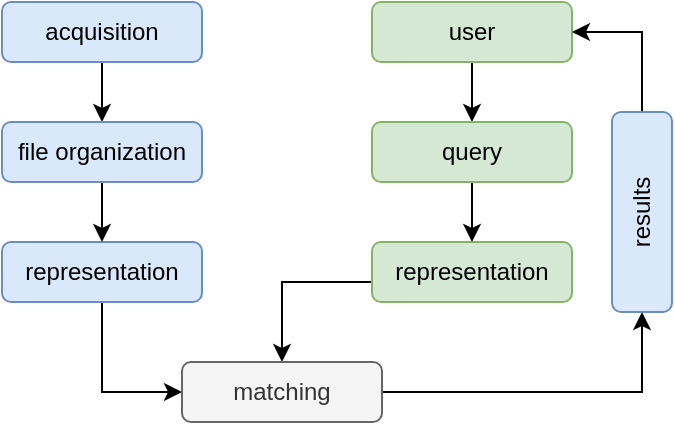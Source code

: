 <mxfile version="24.0.7" type="github" pages="15">
  <diagram name="Page-1" id="ljEujbJLQUYPLpvqMLAu">
    <mxGraphModel dx="954" dy="652" grid="1" gridSize="10" guides="1" tooltips="1" connect="1" arrows="1" fold="1" page="1" pageScale="1" pageWidth="850" pageHeight="1100" math="0" shadow="0">
      <root>
        <mxCell id="0" />
        <mxCell id="1" parent="0" />
        <mxCell id="FO-2_hBBCfqvoGGvr1Tq-22" style="edgeStyle=orthogonalEdgeStyle;rounded=0;orthogonalLoop=1;jettySize=auto;html=1;" parent="1" source="FO-2_hBBCfqvoGGvr1Tq-1" target="FO-2_hBBCfqvoGGvr1Tq-3" edge="1">
          <mxGeometry relative="1" as="geometry" />
        </mxCell>
        <mxCell id="FO-2_hBBCfqvoGGvr1Tq-1" value="acquisition" style="rounded=1;whiteSpace=wrap;html=1;fillColor=#dae8fc;strokeColor=#6c8ebf;" parent="1" vertex="1">
          <mxGeometry x="140" y="120" width="100" height="30" as="geometry" />
        </mxCell>
        <mxCell id="FO-2_hBBCfqvoGGvr1Tq-13" style="edgeStyle=orthogonalEdgeStyle;rounded=0;orthogonalLoop=1;jettySize=auto;html=1;entryX=0;entryY=0.5;entryDx=0;entryDy=0;" parent="1" source="FO-2_hBBCfqvoGGvr1Tq-2" target="FO-2_hBBCfqvoGGvr1Tq-11" edge="1">
          <mxGeometry relative="1" as="geometry" />
        </mxCell>
        <mxCell id="FO-2_hBBCfqvoGGvr1Tq-2" value="representation" style="rounded=1;whiteSpace=wrap;html=1;fillColor=#dae8fc;strokeColor=#6c8ebf;" parent="1" vertex="1">
          <mxGeometry x="140" y="240" width="100" height="30" as="geometry" />
        </mxCell>
        <mxCell id="FO-2_hBBCfqvoGGvr1Tq-5" style="edgeStyle=orthogonalEdgeStyle;rounded=0;orthogonalLoop=1;jettySize=auto;html=1;entryX=0.5;entryY=0;entryDx=0;entryDy=0;" parent="1" source="FO-2_hBBCfqvoGGvr1Tq-3" target="FO-2_hBBCfqvoGGvr1Tq-2" edge="1">
          <mxGeometry relative="1" as="geometry" />
        </mxCell>
        <mxCell id="FO-2_hBBCfqvoGGvr1Tq-3" value="file organization" style="rounded=1;whiteSpace=wrap;html=1;fillColor=#dae8fc;strokeColor=#6c8ebf;" parent="1" vertex="1">
          <mxGeometry x="140" y="180" width="100" height="30" as="geometry" />
        </mxCell>
        <mxCell id="FO-2_hBBCfqvoGGvr1Tq-21" style="edgeStyle=orthogonalEdgeStyle;rounded=0;orthogonalLoop=1;jettySize=auto;html=1;" parent="1" source="FO-2_hBBCfqvoGGvr1Tq-7" target="FO-2_hBBCfqvoGGvr1Tq-10" edge="1">
          <mxGeometry relative="1" as="geometry" />
        </mxCell>
        <mxCell id="FO-2_hBBCfqvoGGvr1Tq-7" value="user" style="rounded=1;whiteSpace=wrap;html=1;fillColor=#d5e8d4;strokeColor=#82b366;" parent="1" vertex="1">
          <mxGeometry x="325" y="120" width="100" height="30" as="geometry" />
        </mxCell>
        <mxCell id="FO-2_hBBCfqvoGGvr1Tq-15" style="edgeStyle=orthogonalEdgeStyle;rounded=0;orthogonalLoop=1;jettySize=auto;html=1;entryX=0.5;entryY=0;entryDx=0;entryDy=0;" parent="1" source="FO-2_hBBCfqvoGGvr1Tq-8" target="FO-2_hBBCfqvoGGvr1Tq-11" edge="1">
          <mxGeometry relative="1" as="geometry">
            <Array as="points">
              <mxPoint x="280" y="260" />
            </Array>
          </mxGeometry>
        </mxCell>
        <mxCell id="FO-2_hBBCfqvoGGvr1Tq-8" value="representation" style="rounded=1;whiteSpace=wrap;html=1;fillColor=#d5e8d4;strokeColor=#82b366;" parent="1" vertex="1">
          <mxGeometry x="325" y="240" width="100" height="30" as="geometry" />
        </mxCell>
        <mxCell id="FO-2_hBBCfqvoGGvr1Tq-9" style="edgeStyle=orthogonalEdgeStyle;rounded=0;orthogonalLoop=1;jettySize=auto;html=1;entryX=0.5;entryY=0;entryDx=0;entryDy=0;" parent="1" source="FO-2_hBBCfqvoGGvr1Tq-10" target="FO-2_hBBCfqvoGGvr1Tq-8" edge="1">
          <mxGeometry relative="1" as="geometry" />
        </mxCell>
        <mxCell id="FO-2_hBBCfqvoGGvr1Tq-10" value="query" style="rounded=1;whiteSpace=wrap;html=1;fillColor=#d5e8d4;strokeColor=#82b366;" parent="1" vertex="1">
          <mxGeometry x="325" y="180" width="100" height="30" as="geometry" />
        </mxCell>
        <mxCell id="FO-2_hBBCfqvoGGvr1Tq-16" style="edgeStyle=orthogonalEdgeStyle;rounded=0;orthogonalLoop=1;jettySize=auto;html=1;entryX=0;entryY=0.5;entryDx=0;entryDy=0;" parent="1" source="FO-2_hBBCfqvoGGvr1Tq-11" target="FO-2_hBBCfqvoGGvr1Tq-14" edge="1">
          <mxGeometry relative="1" as="geometry" />
        </mxCell>
        <mxCell id="FO-2_hBBCfqvoGGvr1Tq-11" value="matching" style="rounded=1;whiteSpace=wrap;html=1;fillColor=#f5f5f5;fontColor=#333333;strokeColor=#666666;" parent="1" vertex="1">
          <mxGeometry x="230" y="300" width="100" height="30" as="geometry" />
        </mxCell>
        <mxCell id="FO-2_hBBCfqvoGGvr1Tq-19" style="edgeStyle=orthogonalEdgeStyle;rounded=0;orthogonalLoop=1;jettySize=auto;html=1;entryX=1;entryY=0.5;entryDx=0;entryDy=0;exitX=1;exitY=0.5;exitDx=0;exitDy=0;" parent="1" source="FO-2_hBBCfqvoGGvr1Tq-14" target="FO-2_hBBCfqvoGGvr1Tq-7" edge="1">
          <mxGeometry relative="1" as="geometry" />
        </mxCell>
        <mxCell id="FO-2_hBBCfqvoGGvr1Tq-14" value="results" style="rounded=1;whiteSpace=wrap;html=1;rotation=-90;fillColor=#dae8fc;strokeColor=#6c8ebf;" parent="1" vertex="1">
          <mxGeometry x="410" y="210" width="100" height="30" as="geometry" />
        </mxCell>
      </root>
    </mxGraphModel>
  </diagram>
  <diagram id="9g09eKuy0s7E4-nRiisd" name="Page-2">
    <mxGraphModel dx="954" dy="652" grid="1" gridSize="10" guides="1" tooltips="1" connect="1" arrows="1" fold="1" page="1" pageScale="1" pageWidth="850" pageHeight="1100" math="0" shadow="0">
      <root>
        <mxCell id="0" />
        <mxCell id="1" parent="0" />
        <mxCell id="jqrcrDxqfwzmKRyA8-Kz-16" value="Storage" style="rounded=0;whiteSpace=wrap;html=1;fillColor=#dae8fc;strokeColor=#6c8ebf;" parent="1" vertex="1">
          <mxGeometry x="500" y="250" width="120" height="60" as="geometry" />
        </mxCell>
        <mxCell id="xSaKZ9C6D2ac0K_qjUgd-3" value="" style="rounded=1;whiteSpace=wrap;html=1;fillColor=#f5f5f5;fontColor=#333333;strokeColor=#666666;" parent="1" vertex="1">
          <mxGeometry x="138" y="98" width="160" height="420" as="geometry" />
        </mxCell>
        <mxCell id="jqrcrDxqfwzmKRyA8-Kz-18" value="sqlite" style="shape=cylinder3;whiteSpace=wrap;html=1;boundedLbl=1;backgroundOutline=1;size=15;fillColor=#dae8fc;strokeColor=#6c8ebf;" parent="1" vertex="1">
          <mxGeometry x="500" y="370" width="60" height="80" as="geometry" />
        </mxCell>
        <mxCell id="xSaKZ9C6D2ac0K_qjUgd-2" style="edgeStyle=orthogonalEdgeStyle;rounded=0;orthogonalLoop=1;jettySize=auto;html=1;" parent="1" source="QdF7nQGgUttH9RuZ82E8-8" target="jqrcrDxqfwzmKRyA8-Kz-16" edge="1">
          <mxGeometry relative="1" as="geometry" />
        </mxCell>
        <mxCell id="xSaKZ9C6D2ac0K_qjUgd-1" style="edgeStyle=orthogonalEdgeStyle;rounded=0;orthogonalLoop=1;jettySize=auto;html=1;entryX=-0.125;entryY=0.55;entryDx=0;entryDy=0;entryPerimeter=0;" parent="1" source="QdF7nQGgUttH9RuZ82E8-8" target="jqrcrDxqfwzmKRyA8-Kz-18" edge="1">
          <mxGeometry relative="1" as="geometry" />
        </mxCell>
        <mxCell id="QdF7nQGgUttH9RuZ82E8-9" style="edgeStyle=orthogonalEdgeStyle;rounded=0;orthogonalLoop=1;jettySize=auto;html=1;entryX=0.025;entryY=0.35;entryDx=0;entryDy=0;entryPerimeter=0;" parent="1" source="jqrcrDxqfwzmKRyA8-Kz-9" target="QdF7nQGgUttH9RuZ82E8-8" edge="1">
          <mxGeometry relative="1" as="geometry" />
        </mxCell>
        <mxCell id="jqrcrDxqfwzmKRyA8-Kz-10" value="Company A" style="rounded=0;whiteSpace=wrap;html=1;" parent="1" vertex="1">
          <mxGeometry x="150" y="150" width="100" height="50" as="geometry" />
        </mxCell>
        <mxCell id="jqrcrDxqfwzmKRyA8-Kz-11" value="Company A" style="rounded=0;whiteSpace=wrap;html=1;" parent="1" vertex="1">
          <mxGeometry x="160" y="160" width="100" height="50" as="geometry" />
        </mxCell>
        <mxCell id="QdF7nQGgUttH9RuZ82E8-10" style="edgeStyle=orthogonalEdgeStyle;rounded=0;orthogonalLoop=1;jettySize=auto;html=1;entryX=0.5;entryY=1;entryDx=0;entryDy=0;" parent="1" source="QdF7nQGgUttH9RuZ82E8-7" target="QdF7nQGgUttH9RuZ82E8-8" edge="1">
          <mxGeometry relative="1" as="geometry" />
        </mxCell>
        <mxCell id="QdF7nQGgUttH9RuZ82E8-8" value="data collector module" style="rounded=0;whiteSpace=wrap;html=1;fillColor=#d5e8d4;strokeColor=#82b366;" parent="1" vertex="1">
          <mxGeometry x="320" y="300" width="80" height="100" as="geometry" />
        </mxCell>
        <mxCell id="jqrcrDxqfwzmKRyA8-Kz-6" value="" style="shape=note;whiteSpace=wrap;html=1;backgroundOutline=1;darkOpacity=0.05;size=20;" parent="1" vertex="1">
          <mxGeometry x="180" y="280" width="50" height="70" as="geometry" />
        </mxCell>
        <mxCell id="jqrcrDxqfwzmKRyA8-Kz-7" value="" style="shape=note;whiteSpace=wrap;html=1;backgroundOutline=1;darkOpacity=0.05;size=20;" parent="1" vertex="1">
          <mxGeometry x="180" y="280" width="50" height="70" as="geometry" />
        </mxCell>
        <mxCell id="jqrcrDxqfwzmKRyA8-Kz-8" value="" style="shape=note;whiteSpace=wrap;html=1;backgroundOutline=1;darkOpacity=0.05;size=20;" parent="1" vertex="1">
          <mxGeometry x="190" y="290" width="50" height="70" as="geometry" />
        </mxCell>
        <mxCell id="jqrcrDxqfwzmKRyA8-Kz-9" value="PDFs" style="shape=note;whiteSpace=wrap;html=1;backgroundOutline=1;darkOpacity=0.05;size=20;" parent="1" vertex="1">
          <mxGeometry x="200" y="300" width="50" height="70" as="geometry" />
        </mxCell>
        <mxCell id="jqrcrDxqfwzmKRyA8-Kz-15" value="Annual reports" style="text;html=1;strokeColor=none;fillColor=none;align=center;verticalAlign=middle;whiteSpace=wrap;rounded=0;" parent="1" vertex="1">
          <mxGeometry x="196" y="380" width="60" height="30" as="geometry" />
        </mxCell>
        <mxCell id="QdF7nQGgUttH9RuZ82E8-7" value="Annotated data" style="rounded=0;whiteSpace=wrap;html=1;" parent="1" vertex="1">
          <mxGeometry x="170" y="450" width="100" height="50" as="geometry" />
        </mxCell>
        <mxCell id="jqrcrDxqfwzmKRyA8-Kz-12" value="1 &amp;amp; 1&amp;nbsp;" style="rounded=0;whiteSpace=wrap;html=1;" parent="1" vertex="1">
          <mxGeometry x="170" y="170" width="100" height="50" as="geometry" />
        </mxCell>
        <mxCell id="jqrcrDxqfwzmKRyA8-Kz-13" value="List of Companies" style="text;html=1;strokeColor=none;fillColor=none;align=center;verticalAlign=middle;whiteSpace=wrap;rounded=0;" parent="1" vertex="1">
          <mxGeometry x="185" y="110" width="60" height="30" as="geometry" />
        </mxCell>
        <mxCell id="jqrcrDxqfwzmKRyA8-Kz-14" style="edgeStyle=orthogonalEdgeStyle;rounded=0;orthogonalLoop=1;jettySize=auto;html=1;entryX=0;entryY=0;entryDx=15;entryDy=0;entryPerimeter=0;" parent="1" source="jqrcrDxqfwzmKRyA8-Kz-12" target="jqrcrDxqfwzmKRyA8-Kz-7" edge="1">
          <mxGeometry relative="1" as="geometry" />
        </mxCell>
        <mxCell id="QdF7nQGgUttH9RuZ82E8-6" value="1 &amp;amp; 1&amp;nbsp;" style="rounded=0;whiteSpace=wrap;html=1;" parent="1" vertex="1">
          <mxGeometry x="180" y="180" width="100" height="50" as="geometry" />
        </mxCell>
        <mxCell id="xSaKZ9C6D2ac0K_qjUgd-4" value="SRN hosted data" style="text;html=1;strokeColor=none;fillColor=none;align=center;verticalAlign=middle;whiteSpace=wrap;rounded=0;" parent="1" vertex="1">
          <mxGeometry x="165" y="518" width="100" height="30" as="geometry" />
        </mxCell>
        <mxCell id="xSaKZ9C6D2ac0K_qjUgd-5" value="All the pdf files are stored here" style="text;html=1;strokeColor=none;fillColor=none;align=center;verticalAlign=middle;whiteSpace=wrap;rounded=0;" parent="1" vertex="1">
          <mxGeometry x="478" y="316" width="160" height="30" as="geometry" />
        </mxCell>
        <mxCell id="xSaKZ9C6D2ac0K_qjUgd-6" value="DB Schema created to store ref to pdfs in storage" style="text;html=1;strokeColor=none;fillColor=none;align=center;verticalAlign=middle;whiteSpace=wrap;rounded=0;" parent="1" vertex="1">
          <mxGeometry x="485" y="467" width="90" height="30" as="geometry" />
        </mxCell>
      </root>
    </mxGraphModel>
  </diagram>
  <diagram id="uagE7rWCZEyeWh7HNvaM" name="Page-3">
    <mxGraphModel dx="954" dy="652" grid="1" gridSize="10" guides="1" tooltips="1" connect="1" arrows="1" fold="1" page="1" pageScale="1" pageWidth="850" pageHeight="1100" math="0" shadow="0">
      <root>
        <mxCell id="0" />
        <mxCell id="1" parent="0" />
        <mxCell id="rHdV5a4FuQw8Oqi5YtvR-1" value="Requirement sub section text" style="rounded=0;whiteSpace=wrap;html=1;fillColor=#f5f5f5;strokeColor=#666666;fontColor=#333333;" parent="1" vertex="1">
          <mxGeometry x="160" y="200" width="200" height="60" as="geometry" />
        </mxCell>
        <mxCell id="3ifQ8HcwcS-kbEH_mEef-12" style="edgeStyle=orthogonalEdgeStyle;rounded=0;orthogonalLoop=1;jettySize=auto;html=1;entryX=0;entryY=0.5;entryDx=0;entryDy=0;" parent="1" source="rHdV5a4FuQw8Oqi5YtvR-2" target="3ifQ8HcwcS-kbEH_mEef-9" edge="1">
          <mxGeometry relative="1" as="geometry" />
        </mxCell>
        <mxCell id="rHdV5a4FuQw8Oqi5YtvR-2" value="Compliance items 1" style="rounded=0;whiteSpace=wrap;html=1;fillColor=#fff2cc;strokeColor=#d6b656;" parent="1" vertex="1">
          <mxGeometry x="160" y="260" width="200" height="30" as="geometry" />
        </mxCell>
        <mxCell id="3ifQ8HcwcS-kbEH_mEef-14" style="edgeStyle=orthogonalEdgeStyle;rounded=0;orthogonalLoop=1;jettySize=auto;html=1;" parent="1" source="rHdV5a4FuQw8Oqi5YtvR-3" target="3ifQ8HcwcS-kbEH_mEef-11" edge="1">
          <mxGeometry relative="1" as="geometry" />
        </mxCell>
        <mxCell id="rHdV5a4FuQw8Oqi5YtvR-3" value="Compliance items &lt;i&gt;ci&lt;/i&gt;" style="rounded=0;whiteSpace=wrap;html=1;fillColor=#fff2cc;strokeColor=#d6b656;" parent="1" vertex="1">
          <mxGeometry x="160" y="390" width="200" height="30" as="geometry" />
        </mxCell>
        <mxCell id="3ifQ8HcwcS-kbEH_mEef-13" style="edgeStyle=orthogonalEdgeStyle;rounded=0;orthogonalLoop=1;jettySize=auto;html=1;" parent="1" source="3ifQ8HcwcS-kbEH_mEef-1" target="3ifQ8HcwcS-kbEH_mEef-10" edge="1">
          <mxGeometry relative="1" as="geometry" />
        </mxCell>
        <mxCell id="3ifQ8HcwcS-kbEH_mEef-1" value="Compliance items 2" style="rounded=0;whiteSpace=wrap;html=1;fillColor=#fff2cc;strokeColor=#d6b656;" parent="1" vertex="1">
          <mxGeometry x="160" y="290" width="200" height="30" as="geometry" />
        </mxCell>
        <mxCell id="3ifQ8HcwcS-kbEH_mEef-2" value="" style="endArrow=none;dashed=1;html=1;dashPattern=1 3;strokeWidth=2;rounded=0;entryX=0.5;entryY=1;entryDx=0;entryDy=0;exitX=0.5;exitY=0;exitDx=0;exitDy=0;" parent="1" source="rHdV5a4FuQw8Oqi5YtvR-3" target="3ifQ8HcwcS-kbEH_mEef-1" edge="1">
          <mxGeometry width="50" height="50" relative="1" as="geometry">
            <mxPoint x="400" y="360" as="sourcePoint" />
            <mxPoint x="450" y="310" as="targetPoint" />
          </mxGeometry>
        </mxCell>
        <mxCell id="SNcslwfNdznhzN8w_xev-1" style="edgeStyle=orthogonalEdgeStyle;rounded=0;orthogonalLoop=1;jettySize=auto;html=1;entryX=0.5;entryY=0;entryDx=0;entryDy=0;" parent="1" source="3ifQ8HcwcS-kbEH_mEef-3" target="rHdV5a4FuQw8Oqi5YtvR-1" edge="1">
          <mxGeometry relative="1" as="geometry" />
        </mxCell>
        <mxCell id="3ifQ8HcwcS-kbEH_mEef-3" value="ESRS Requirements Parsed JSON" style="shape=note;whiteSpace=wrap;html=1;backgroundOutline=1;darkOpacity=0.05;size=18;" parent="1" vertex="1">
          <mxGeometry x="450" y="110" width="85" height="100" as="geometry" />
        </mxCell>
        <mxCell id="3ifQ8HcwcS-kbEH_mEef-9" value="Blob data 1" style="rounded=0;whiteSpace=wrap;html=1;fillColor=#fff2cc;strokeColor=#d6b656;" parent="1" vertex="1">
          <mxGeometry x="400" y="260" width="200" height="30" as="geometry" />
        </mxCell>
        <mxCell id="3ifQ8HcwcS-kbEH_mEef-10" value="Blob data 2" style="rounded=0;whiteSpace=wrap;html=1;fillColor=#fff2cc;strokeColor=#d6b656;" parent="1" vertex="1">
          <mxGeometry x="400" y="290" width="200" height="30" as="geometry" />
        </mxCell>
        <mxCell id="3ifQ8HcwcS-kbEH_mEef-11" value="Blob data &lt;i&gt;bd&lt;/i&gt;" style="rounded=0;whiteSpace=wrap;html=1;fillColor=#fff2cc;strokeColor=#d6b656;" parent="1" vertex="1">
          <mxGeometry x="400" y="390" width="200" height="30" as="geometry" />
        </mxCell>
      </root>
    </mxGraphModel>
  </diagram>
  <diagram id="ovecyzX9Uu-KdgI26aFb" name="Page-4">
    <mxGraphModel dx="954" dy="652" grid="0" gridSize="10" guides="1" tooltips="1" connect="1" arrows="1" fold="1" page="0" pageScale="1" pageWidth="850" pageHeight="1100" math="0" shadow="0">
      <root>
        <mxCell id="0" />
        <mxCell id="1" parent="0" />
      </root>
    </mxGraphModel>
  </diagram>
  <diagram id="CDIa_tv3zKGdJS0lAfBf" name="Page-5">
    <mxGraphModel dx="954" dy="652" grid="1" gridSize="10" guides="1" tooltips="1" connect="1" arrows="1" fold="1" page="1" pageScale="1" pageWidth="850" pageHeight="1100" math="0" shadow="0">
      <root>
        <mxCell id="0" />
        <mxCell id="1" parent="0" />
        <mxCell id="QRzYibqpKpp8liRwWGsl-14" value="" style="group" parent="1" vertex="1" connectable="0">
          <mxGeometry x="50" y="140" width="290" height="260" as="geometry" />
        </mxCell>
        <mxCell id="QRzYibqpKpp8liRwWGsl-16" value="" style="rounded=0;whiteSpace=wrap;html=1;fillColor=#dae8fc;strokeColor=#6c8ebf;" parent="QRzYibqpKpp8liRwWGsl-14" vertex="1">
          <mxGeometry x="140" y="90" width="150" height="170" as="geometry" />
        </mxCell>
        <mxCell id="QRzYibqpKpp8liRwWGsl-1" value="Requirement sub section text" style="rounded=0;whiteSpace=wrap;html=1;fillColor=#f5f5f5;strokeColor=#666666;fontColor=#333333;" parent="QRzYibqpKpp8liRwWGsl-14" vertex="1">
          <mxGeometry y="69.677" width="127.273" height="46.452" as="geometry" />
        </mxCell>
        <mxCell id="QRzYibqpKpp8liRwWGsl-3" value="Compliance items 1" style="rounded=0;whiteSpace=wrap;html=1;fillColor=#fff2cc;strokeColor=#d6b656;" parent="QRzYibqpKpp8liRwWGsl-14" vertex="1">
          <mxGeometry y="116.129" width="127.273" height="23.226" as="geometry" />
        </mxCell>
        <mxCell id="QRzYibqpKpp8liRwWGsl-5" value="Compliance items &lt;i&gt;ci&lt;/i&gt;" style="rounded=0;whiteSpace=wrap;html=1;fillColor=#fff2cc;strokeColor=#d6b656;" parent="QRzYibqpKpp8liRwWGsl-14" vertex="1">
          <mxGeometry y="216.774" width="127.273" height="23.226" as="geometry" />
        </mxCell>
        <mxCell id="QRzYibqpKpp8liRwWGsl-7" value="Compliance items 2" style="rounded=0;whiteSpace=wrap;html=1;fillColor=#fff2cc;strokeColor=#d6b656;" parent="QRzYibqpKpp8liRwWGsl-14" vertex="1">
          <mxGeometry y="139.355" width="127.273" height="23.226" as="geometry" />
        </mxCell>
        <mxCell id="QRzYibqpKpp8liRwWGsl-8" value="" style="endArrow=none;dashed=1;html=1;dashPattern=1 3;strokeWidth=2;rounded=0;entryX=0.5;entryY=1;entryDx=0;entryDy=0;exitX=0.5;exitY=0;exitDx=0;exitDy=0;" parent="QRzYibqpKpp8liRwWGsl-14" source="QRzYibqpKpp8liRwWGsl-5" target="QRzYibqpKpp8liRwWGsl-7" edge="1">
          <mxGeometry width="50" height="50" relative="1" as="geometry">
            <mxPoint x="152.727" y="193.548" as="sourcePoint" />
            <mxPoint x="184.545" y="154.839" as="targetPoint" />
          </mxGeometry>
        </mxCell>
        <mxCell id="QRzYibqpKpp8liRwWGsl-9" style="edgeStyle=orthogonalEdgeStyle;rounded=0;orthogonalLoop=1;jettySize=auto;html=1;entryX=0.5;entryY=0;entryDx=0;entryDy=0;" parent="QRzYibqpKpp8liRwWGsl-14" source="QRzYibqpKpp8liRwWGsl-10" target="QRzYibqpKpp8liRwWGsl-1" edge="1">
          <mxGeometry relative="1" as="geometry" />
        </mxCell>
        <mxCell id="QRzYibqpKpp8liRwWGsl-10" value="&lt;font style=&quot;font-size: 8px;&quot;&gt;ESRS Requirements Parsed JSON&lt;/font&gt;" style="shape=note;whiteSpace=wrap;html=1;backgroundOutline=1;darkOpacity=0.05;size=18;" parent="QRzYibqpKpp8liRwWGsl-14" vertex="1">
          <mxGeometry x="184.545" width="54.091" height="77.419" as="geometry" />
        </mxCell>
        <mxCell id="QRzYibqpKpp8liRwWGsl-11" value="Blob data 1" style="rounded=0;whiteSpace=wrap;html=1;fillColor=#fff2cc;strokeColor=#d6b656;" parent="QRzYibqpKpp8liRwWGsl-14" vertex="1">
          <mxGeometry x="152.727" y="116.129" width="127.273" height="23.226" as="geometry" />
        </mxCell>
        <mxCell id="QRzYibqpKpp8liRwWGsl-2" style="edgeStyle=orthogonalEdgeStyle;rounded=0;orthogonalLoop=1;jettySize=auto;html=1;entryX=0;entryY=0.5;entryDx=0;entryDy=0;" parent="QRzYibqpKpp8liRwWGsl-14" source="QRzYibqpKpp8liRwWGsl-3" target="QRzYibqpKpp8liRwWGsl-11" edge="1">
          <mxGeometry relative="1" as="geometry" />
        </mxCell>
        <mxCell id="QRzYibqpKpp8liRwWGsl-12" value="Blob data 2" style="rounded=0;whiteSpace=wrap;html=1;fillColor=#fff2cc;strokeColor=#d6b656;" parent="QRzYibqpKpp8liRwWGsl-14" vertex="1">
          <mxGeometry x="152.727" y="139.355" width="127.273" height="23.226" as="geometry" />
        </mxCell>
        <mxCell id="QRzYibqpKpp8liRwWGsl-6" style="edgeStyle=orthogonalEdgeStyle;rounded=0;orthogonalLoop=1;jettySize=auto;html=1;" parent="QRzYibqpKpp8liRwWGsl-14" source="QRzYibqpKpp8liRwWGsl-7" target="QRzYibqpKpp8liRwWGsl-12" edge="1">
          <mxGeometry relative="1" as="geometry" />
        </mxCell>
        <mxCell id="QRzYibqpKpp8liRwWGsl-13" value="Blob data &lt;i&gt;bd&lt;/i&gt;" style="rounded=0;whiteSpace=wrap;html=1;fillColor=#fff2cc;strokeColor=#d6b656;" parent="QRzYibqpKpp8liRwWGsl-14" vertex="1">
          <mxGeometry x="152.727" y="216.774" width="127.273" height="23.226" as="geometry" />
        </mxCell>
        <mxCell id="QRzYibqpKpp8liRwWGsl-4" style="edgeStyle=orthogonalEdgeStyle;rounded=0;orthogonalLoop=1;jettySize=auto;html=1;" parent="QRzYibqpKpp8liRwWGsl-14" source="QRzYibqpKpp8liRwWGsl-5" target="QRzYibqpKpp8liRwWGsl-13" edge="1">
          <mxGeometry relative="1" as="geometry" />
        </mxCell>
        <mxCell id="QRzYibqpKpp8liRwWGsl-31" style="edgeStyle=orthogonalEdgeStyle;rounded=0;orthogonalLoop=1;jettySize=auto;html=1;" parent="1" source="QRzYibqpKpp8liRwWGsl-15" target="QRzYibqpKpp8liRwWGsl-18" edge="1">
          <mxGeometry relative="1" as="geometry" />
        </mxCell>
        <mxCell id="QRzYibqpKpp8liRwWGsl-15" value="Embedding model" style="rounded=1;whiteSpace=wrap;html=1;" parent="1" vertex="1">
          <mxGeometry x="390" y="285" width="120" height="60" as="geometry" />
        </mxCell>
        <mxCell id="QRzYibqpKpp8liRwWGsl-17" style="edgeStyle=orthogonalEdgeStyle;rounded=0;orthogonalLoop=1;jettySize=auto;html=1;entryX=0;entryY=0.5;entryDx=0;entryDy=0;" parent="1" source="QRzYibqpKpp8liRwWGsl-16" target="QRzYibqpKpp8liRwWGsl-15" edge="1">
          <mxGeometry relative="1" as="geometry" />
        </mxCell>
        <mxCell id="QRzYibqpKpp8liRwWGsl-18" value="Vector DB" style="rounded=1;whiteSpace=wrap;html=1;fillColor=#fff2cc;strokeColor=#d6b656;" parent="1" vertex="1">
          <mxGeometry x="540" y="240" width="120" height="150" as="geometry" />
        </mxCell>
        <mxCell id="QRzYibqpKpp8liRwWGsl-19" value="" style="ellipse;whiteSpace=wrap;html=1;aspect=fixed;fillColor=#dae8fc;strokeColor=#6c8ebf;" parent="1" vertex="1">
          <mxGeometry x="629" y="283" width="10" height="10" as="geometry" />
        </mxCell>
        <mxCell id="QRzYibqpKpp8liRwWGsl-20" value="" style="ellipse;whiteSpace=wrap;html=1;aspect=fixed;fillColor=#dae8fc;strokeColor=#6c8ebf;" parent="1" vertex="1">
          <mxGeometry x="636" y="327" width="10" height="10" as="geometry" />
        </mxCell>
        <mxCell id="QRzYibqpKpp8liRwWGsl-21" value="" style="ellipse;whiteSpace=wrap;html=1;aspect=fixed;fillColor=#dae8fc;strokeColor=#6c8ebf;" parent="1" vertex="1">
          <mxGeometry x="554" y="291" width="10" height="10" as="geometry" />
        </mxCell>
        <mxCell id="QRzYibqpKpp8liRwWGsl-22" value="" style="ellipse;whiteSpace=wrap;html=1;aspect=fixed;fillColor=#dae8fc;strokeColor=#6c8ebf;" parent="1" vertex="1">
          <mxGeometry x="580" y="356" width="10" height="10" as="geometry" />
        </mxCell>
        <mxCell id="QRzYibqpKpp8liRwWGsl-26" value="" style="ellipse;whiteSpace=wrap;html=1;aspect=fixed;fillColor=#dae8fc;strokeColor=#6c8ebf;" parent="1" vertex="1">
          <mxGeometry x="610" y="346" width="10" height="10" as="geometry" />
        </mxCell>
        <mxCell id="QRzYibqpKpp8liRwWGsl-27" value="" style="ellipse;whiteSpace=wrap;html=1;aspect=fixed;fillColor=#dae8fc;strokeColor=#6c8ebf;" parent="1" vertex="1">
          <mxGeometry x="591" y="271" width="10" height="10" as="geometry" />
        </mxCell>
        <mxCell id="QRzYibqpKpp8liRwWGsl-28" value="" style="ellipse;whiteSpace=wrap;html=1;aspect=fixed;fillColor=#dae8fc;strokeColor=#6c8ebf;" parent="1" vertex="1">
          <mxGeometry x="554" y="336" width="10" height="10" as="geometry" />
        </mxCell>
        <mxCell id="QRzYibqpKpp8liRwWGsl-32" value="" style="endArrow=classic;html=1;rounded=0;entryX=0.5;entryY=0;entryDx=0;entryDy=0;" parent="1" target="QRzYibqpKpp8liRwWGsl-15" edge="1">
          <mxGeometry width="50" height="50" relative="1" as="geometry">
            <mxPoint x="450" y="190" as="sourcePoint" />
            <mxPoint x="330" y="330" as="targetPoint" />
          </mxGeometry>
        </mxCell>
        <mxCell id="QRzYibqpKpp8liRwWGsl-34" value="" style="edgeStyle=orthogonalEdgeStyle;rounded=0;orthogonalLoop=1;jettySize=auto;html=1;fillColor=#f8cecc;strokeColor=#b85450;" parent="1" source="QRzYibqpKpp8liRwWGsl-33" target="QRzYibqpKpp8liRwWGsl-15" edge="1">
          <mxGeometry relative="1" as="geometry" />
        </mxCell>
        <mxCell id="QRzYibqpKpp8liRwWGsl-33" value="" style="shape=umlActor;verticalLabelPosition=bottom;verticalAlign=top;html=1;outlineConnect=0;" parent="1" vertex="1">
          <mxGeometry x="435" y="130" width="30" height="60" as="geometry" />
        </mxCell>
        <mxCell id="QRzYibqpKpp8liRwWGsl-38" value="" style="endArrow=classic;html=1;rounded=0;exitX=0.5;exitY=1;exitDx=0;exitDy=0;fillColor=#f8cecc;strokeColor=#b85450;" parent="1" source="QRzYibqpKpp8liRwWGsl-15" edge="1">
          <mxGeometry width="50" height="50" relative="1" as="geometry">
            <mxPoint x="465" y="406" as="sourcePoint" />
            <mxPoint x="540" y="370" as="targetPoint" />
            <Array as="points">
              <mxPoint x="450" y="370" />
            </Array>
          </mxGeometry>
        </mxCell>
        <mxCell id="QRzYibqpKpp8liRwWGsl-39" value="" style="endArrow=classic;html=1;rounded=0;exitX=0.45;exitY=0.983;exitDx=0;exitDy=0;exitPerimeter=0;fillColor=#f8cecc;strokeColor=#b85450;" parent="1" source="QRzYibqpKpp8liRwWGsl-18" edge="1">
          <mxGeometry width="50" height="50" relative="1" as="geometry">
            <mxPoint x="589" y="460" as="sourcePoint" />
            <mxPoint x="594" y="430" as="targetPoint" />
          </mxGeometry>
        </mxCell>
        <mxCell id="QRzYibqpKpp8liRwWGsl-40" value="Result" style="text;html=1;align=center;verticalAlign=middle;whiteSpace=wrap;rounded=0;" parent="1" vertex="1">
          <mxGeometry x="564" y="440" width="60" height="30" as="geometry" />
        </mxCell>
        <mxCell id="QRzYibqpKpp8liRwWGsl-41" value="Query" style="text;html=1;align=center;verticalAlign=middle;whiteSpace=wrap;rounded=0;" parent="1" vertex="1">
          <mxGeometry x="400" y="210" width="60" height="30" as="geometry" />
        </mxCell>
      </root>
    </mxGraphModel>
  </diagram>
  <diagram id="K_oFjZUAvFYx__Rn8E2x" name="Page-6">
    <mxGraphModel dx="954" dy="652" grid="1" gridSize="10" guides="1" tooltips="1" connect="1" arrows="1" fold="1" page="1" pageScale="1" pageWidth="850" pageHeight="1100" math="0" shadow="0">
      <root>
        <mxCell id="0" />
        <mxCell id="1" parent="0" />
        <mxCell id="BXFDvp2_C5ADDBUmhVrG-10" value="sqlite db" style="text;html=1;align=center;verticalAlign=middle;whiteSpace=wrap;rounded=0;" parent="1" vertex="1">
          <mxGeometry x="593.64" y="363.55" width="60" height="30" as="geometry" />
        </mxCell>
        <mxCell id="0bH5oGUcQCO7cVmQJ2f--1" value="Requirement section text" style="rounded=0;whiteSpace=wrap;html=1;fillColor=#f5f5f5;strokeColor=#666666;fontColor=#333333;" parent="1" vertex="1">
          <mxGeometry x="560" y="393.547" width="127.273" height="46.452" as="geometry" />
        </mxCell>
        <mxCell id="ZGQjBhh0d32_UYu9xSY2-1" value="" style="group" parent="1" vertex="1" connectable="0">
          <mxGeometry x="410" y="600" width="80" height="90" as="geometry" />
        </mxCell>
        <mxCell id="BXFDvp2_C5ADDBUmhVrG-1" value="Vector DB" style="rounded=1;whiteSpace=wrap;html=1;fillColor=#fff2cc;strokeColor=#d6b656;" parent="ZGQjBhh0d32_UYu9xSY2-1" vertex="1">
          <mxGeometry width="80" height="90" as="geometry" />
        </mxCell>
        <mxCell id="BXFDvp2_C5ADDBUmhVrG-2" value="" style="ellipse;whiteSpace=wrap;html=1;aspect=fixed;fillColor=#dae8fc;strokeColor=#6c8ebf;" parent="ZGQjBhh0d32_UYu9xSY2-1" vertex="1">
          <mxGeometry x="59.333" y="25.8" width="6" height="6" as="geometry" />
        </mxCell>
        <mxCell id="BXFDvp2_C5ADDBUmhVrG-3" value="" style="ellipse;whiteSpace=wrap;html=1;aspect=fixed;fillColor=#dae8fc;strokeColor=#6c8ebf;" parent="ZGQjBhh0d32_UYu9xSY2-1" vertex="1">
          <mxGeometry x="64" y="52.2" width="6" height="6" as="geometry" />
        </mxCell>
        <mxCell id="BXFDvp2_C5ADDBUmhVrG-4" value="" style="ellipse;whiteSpace=wrap;html=1;aspect=fixed;fillColor=#dae8fc;strokeColor=#6c8ebf;" parent="ZGQjBhh0d32_UYu9xSY2-1" vertex="1">
          <mxGeometry x="9.333" y="30.6" width="6" height="6" as="geometry" />
        </mxCell>
        <mxCell id="BXFDvp2_C5ADDBUmhVrG-5" value="" style="ellipse;whiteSpace=wrap;html=1;aspect=fixed;fillColor=#dae8fc;strokeColor=#6c8ebf;" parent="ZGQjBhh0d32_UYu9xSY2-1" vertex="1">
          <mxGeometry x="26.667" y="69.6" width="6" height="6" as="geometry" />
        </mxCell>
        <mxCell id="BXFDvp2_C5ADDBUmhVrG-6" value="" style="ellipse;whiteSpace=wrap;html=1;aspect=fixed;fillColor=#dae8fc;strokeColor=#6c8ebf;" parent="ZGQjBhh0d32_UYu9xSY2-1" vertex="1">
          <mxGeometry x="46.667" y="63.6" width="6" height="6" as="geometry" />
        </mxCell>
        <mxCell id="BXFDvp2_C5ADDBUmhVrG-7" value="" style="ellipse;whiteSpace=wrap;html=1;aspect=fixed;fillColor=#dae8fc;strokeColor=#6c8ebf;" parent="ZGQjBhh0d32_UYu9xSY2-1" vertex="1">
          <mxGeometry x="34" y="18.6" width="6" height="6" as="geometry" />
        </mxCell>
        <mxCell id="BXFDvp2_C5ADDBUmhVrG-8" value="" style="ellipse;whiteSpace=wrap;html=1;aspect=fixed;fillColor=#dae8fc;strokeColor=#6c8ebf;" parent="ZGQjBhh0d32_UYu9xSY2-1" vertex="1">
          <mxGeometry x="9.333" y="57.6" width="6" height="6" as="geometry" />
        </mxCell>
        <mxCell id="Ee1prF1bNzGbKICo98sI-1" value="RAG Chain" style="rounded=1;whiteSpace=wrap;html=1;fillColor=#dae8fc;strokeColor=#6c8ebf;" parent="1" vertex="1">
          <mxGeometry x="550" y="460" width="260" height="66.45" as="geometry" />
        </mxCell>
        <mxCell id="QAgYMOGZ01GKRoN3ohYt-1" value="Recommender system development lifecycle" style="rounded=0;whiteSpace=wrap;html=1;fillColor=#fbf3da;strokeColor=#d6b656;" parent="1" vertex="1">
          <mxGeometry x="80" y="130" width="760" height="35" as="geometry" />
        </mxCell>
        <mxCell id="QAgYMOGZ01GKRoN3ohYt-2" value="" style="rounded=0;whiteSpace=wrap;html=1;fillColor=#dae8fc;strokeColor=#6c8ebf;perimeterSpacing=0;sketch=1;curveFitting=1;jiggle=2;" parent="1" vertex="1">
          <mxGeometry x="50" y="200" width="280" height="450" as="geometry" />
        </mxCell>
        <mxCell id="QAgYMOGZ01GKRoN3ohYt-3" value="Model training" style="rounded=1;whiteSpace=wrap;html=1;fillColor=#e1d5e7;strokeColor=#9673a6;" parent="1" vertex="1">
          <mxGeometry x="310" y="170" width="290" height="30" as="geometry" />
        </mxCell>
        <mxCell id="QAgYMOGZ01GKRoN3ohYt-4" value="Model evaluation" style="rounded=1;whiteSpace=wrap;html=1;fillColor=#d5e8d4;strokeColor=#82b366;" parent="1" vertex="1">
          <mxGeometry x="600" y="170" width="160" height="30" as="geometry" />
        </mxCell>
      </root>
    </mxGraphModel>
  </diagram>
  <diagram id="BDkw53IcOHdrdW7yUpwJ" name="Page-7">
    <mxGraphModel dx="1804" dy="652" grid="1" gridSize="10" guides="1" tooltips="1" connect="1" arrows="1" fold="1" page="1" pageScale="1" pageWidth="850" pageHeight="1100" math="0" shadow="0">
      <root>
        <mxCell id="0" />
        <mxCell id="1" parent="0" />
        <mxCell id="PxZzkyytEybaqaENbQ44-3" style="edgeStyle=orthogonalEdgeStyle;rounded=0;orthogonalLoop=1;jettySize=auto;html=1;" parent="1" source="PxZzkyytEybaqaENbQ44-1" target="PxZzkyytEybaqaENbQ44-2" edge="1">
          <mxGeometry relative="1" as="geometry" />
        </mxCell>
        <mxCell id="PxZzkyytEybaqaENbQ44-1" value="Company Report (pdf)" style="rounded=1;whiteSpace=wrap;html=1;fillColor=#f8cecc;strokeColor=#b85450;" parent="1" vertex="1">
          <mxGeometry x="30" y="280" width="80" height="60" as="geometry" />
        </mxCell>
        <mxCell id="PxZzkyytEybaqaENbQ44-2" value="Company Report parsed (json)" style="rounded=1;whiteSpace=wrap;html=1;fillColor=#f5f5f5;strokeColor=#666666;fontColor=#333333;" parent="1" vertex="1">
          <mxGeometry x="160" y="280" width="80" height="60" as="geometry" />
        </mxCell>
        <mxCell id="PxZzkyytEybaqaENbQ44-5" value="" style="rounded=1;whiteSpace=wrap;html=1;glass=0;fillColor=#dae8fc;strokeColor=#6c8ebf;sketch=1;curveFitting=1;jiggle=2;shadow=1;" parent="1" vertex="1">
          <mxGeometry x="140" y="390" width="270" height="60" as="geometry" />
        </mxCell>
        <mxCell id="PxZzkyytEybaqaENbQ44-20" style="edgeStyle=orthogonalEdgeStyle;rounded=0;orthogonalLoop=1;jettySize=auto;html=1;entryX=0;entryY=0.5;entryDx=0;entryDy=0;" parent="1" source="PxZzkyytEybaqaENbQ44-4" target="PxZzkyytEybaqaENbQ44-19" edge="1">
          <mxGeometry relative="1" as="geometry" />
        </mxCell>
        <mxCell id="PxZzkyytEybaqaENbQ44-4" value="Retriever" style="rounded=1;whiteSpace=wrap;html=1;fillColor=#dae8fc;strokeColor=#6c8ebf;" parent="1" vertex="1">
          <mxGeometry x="303" y="280" width="80" height="60" as="geometry" />
        </mxCell>
        <mxCell id="PxZzkyytEybaqaENbQ44-6" value="cosine" style="rounded=1;whiteSpace=wrap;html=1;fillColor=#fff2cc;strokeColor=#d6b656;" parent="1" vertex="1">
          <mxGeometry x="150" y="410" width="60" height="30" as="geometry" />
        </mxCell>
        <mxCell id="PxZzkyytEybaqaENbQ44-7" value="faiss" style="rounded=1;whiteSpace=wrap;html=1;fillColor=#fff2cc;strokeColor=#d6b656;" parent="1" vertex="1">
          <mxGeometry x="340" y="410" width="60" height="30" as="geometry" />
        </mxCell>
        <mxCell id="PxZzkyytEybaqaENbQ44-9" value="BERT based retriever" style="rounded=1;whiteSpace=wrap;html=1;fillColor=#ffe6cc;strokeColor=#d79b00;" parent="1" vertex="1">
          <mxGeometry x="230" y="410" width="95" height="30" as="geometry" />
        </mxCell>
        <mxCell id="PxZzkyytEybaqaENbQ44-10" value="" style="endArrow=classic;startArrow=classic;html=1;rounded=0;exitX=0.75;exitY=0;exitDx=0;exitDy=0;entryX=0.5;entryY=1;entryDx=0;entryDy=0;" parent="1" source="PxZzkyytEybaqaENbQ44-5" target="PxZzkyytEybaqaENbQ44-4" edge="1">
          <mxGeometry width="50" height="50" relative="1" as="geometry">
            <mxPoint x="400" y="360" as="sourcePoint" />
            <mxPoint x="450" y="310" as="targetPoint" />
          </mxGeometry>
        </mxCell>
        <mxCell id="PxZzkyytEybaqaENbQ44-11" value="" style="endArrow=classic;startArrow=classic;html=1;rounded=0;entryX=1;entryY=0.5;entryDx=0;entryDy=0;exitX=0.5;exitY=0;exitDx=0;exitDy=0;" parent="1" source="PxZzkyytEybaqaENbQ44-9" target="PxZzkyytEybaqaENbQ44-2" edge="1">
          <mxGeometry width="50" height="50" relative="1" as="geometry">
            <mxPoint x="200" y="380" as="sourcePoint" />
            <mxPoint x="199.5" y="360" as="targetPoint" />
            <Array as="points">
              <mxPoint x="270" y="350" />
            </Array>
          </mxGeometry>
        </mxCell>
        <mxCell id="PxZzkyytEybaqaENbQ44-12" value="" style="endArrow=classic;html=1;rounded=0;entryX=0.5;entryY=0;entryDx=0;entryDy=0;" parent="1" target="PxZzkyytEybaqaENbQ44-4" edge="1">
          <mxGeometry width="50" height="50" relative="1" as="geometry">
            <mxPoint x="343" y="200" as="sourcePoint" />
            <mxPoint x="450" y="310" as="targetPoint" />
          </mxGeometry>
        </mxCell>
        <mxCell id="PxZzkyytEybaqaENbQ44-13" value="Requirement : E1.AR43" style="shape=parallelogram;perimeter=parallelogramPerimeter;whiteSpace=wrap;html=1;fixedSize=1;fillColor=#dae8fc;strokeColor=#6c8ebf;shadow=1;" parent="1" vertex="1">
          <mxGeometry x="283" y="140" width="120" height="60" as="geometry" />
        </mxCell>
        <mxCell id="PxZzkyytEybaqaENbQ44-14" value="Vector DB" style="shape=cylinder3;whiteSpace=wrap;html=1;boundedLbl=1;backgroundOutline=1;size=15;" parent="1" vertex="1">
          <mxGeometry x="240" y="490" width="60" height="80" as="geometry" />
        </mxCell>
        <mxCell id="PxZzkyytEybaqaENbQ44-16" value="" style="endArrow=classic;startArrow=classic;html=1;rounded=0;exitX=1;exitY=0.5;exitDx=0;exitDy=0;entryX=0.5;entryY=1;entryDx=0;entryDy=0;exitPerimeter=0;" parent="1" source="PxZzkyytEybaqaENbQ44-14" target="PxZzkyytEybaqaENbQ44-7" edge="1">
          <mxGeometry width="50" height="50" relative="1" as="geometry">
            <mxPoint x="383" y="520" as="sourcePoint" />
            <mxPoint x="383" y="470" as="targetPoint" />
            <Array as="points">
              <mxPoint x="370" y="530" />
            </Array>
          </mxGeometry>
        </mxCell>
        <mxCell id="PxZzkyytEybaqaENbQ44-17" value="" style="endArrow=classic;startArrow=classic;html=1;rounded=0;exitX=0;exitY=0.5;exitDx=0;exitDy=0;entryX=0.5;entryY=1;entryDx=0;entryDy=0;exitPerimeter=0;" parent="1" source="PxZzkyytEybaqaENbQ44-14" target="PxZzkyytEybaqaENbQ44-6" edge="1">
          <mxGeometry width="50" height="50" relative="1" as="geometry">
            <mxPoint x="353" y="400" as="sourcePoint" />
            <mxPoint x="353" y="350" as="targetPoint" />
            <Array as="points">
              <mxPoint x="180" y="530" />
            </Array>
          </mxGeometry>
        </mxCell>
        <mxCell id="PxZzkyytEybaqaENbQ44-18" value="3. query the IR system with desired requirement" style="text;html=1;align=center;verticalAlign=middle;whiteSpace=wrap;rounded=0;" parent="1" vertex="1">
          <mxGeometry x="250" y="100" width="200" height="30" as="geometry" />
        </mxCell>
        <mxCell id="PxZzkyytEybaqaENbQ44-22" style="edgeStyle=orthogonalEdgeStyle;rounded=0;orthogonalLoop=1;jettySize=auto;html=1;" parent="1" source="PxZzkyytEybaqaENbQ44-19" target="PxZzkyytEybaqaENbQ44-21" edge="1">
          <mxGeometry relative="1" as="geometry" />
        </mxCell>
        <mxCell id="PxZzkyytEybaqaENbQ44-19" value="LLM Prompting" style="rounded=1;whiteSpace=wrap;html=1;" parent="1" vertex="1">
          <mxGeometry x="425" y="280" width="120" height="60" as="geometry" />
        </mxCell>
        <mxCell id="PxZzkyytEybaqaENbQ44-21" value="Parsed output" style="rounded=1;whiteSpace=wrap;html=1;fillColor=#d5e8d4;strokeColor=#82b366;" parent="1" vertex="1">
          <mxGeometry x="590" y="280" width="120" height="60" as="geometry" />
        </mxCell>
        <mxCell id="PxZzkyytEybaqaENbQ44-23" value="5. Relevant sections of text from the raw pdf" style="text;html=1;align=center;verticalAlign=middle;whiteSpace=wrap;rounded=0;" parent="1" vertex="1">
          <mxGeometry x="720" y="295" width="90" height="30" as="geometry" />
        </mxCell>
        <mxCell id="PxZzkyytEybaqaENbQ44-24" value="1. Obtain a company sustainability report" style="text;html=1;align=center;verticalAlign=middle;whiteSpace=wrap;rounded=0;" parent="1" vertex="1">
          <mxGeometry x="-5" y="246" width="150" height="30" as="geometry" />
        </mxCell>
        <mxCell id="PxZzkyytEybaqaENbQ44-26" value="2. created using company report parsed json data" style="text;html=1;align=center;verticalAlign=middle;whiteSpace=wrap;rounded=0;" parent="1" vertex="1">
          <mxGeometry x="180" y="590" width="200" height="30" as="geometry" />
        </mxCell>
        <mxCell id="PxZzkyytEybaqaENbQ44-27" value="4. Prompt the LLM with enriched query" style="text;html=1;align=center;verticalAlign=middle;whiteSpace=wrap;rounded=0;" parent="1" vertex="1">
          <mxGeometry x="385" y="250" width="200" height="30" as="geometry" />
        </mxCell>
      </root>
    </mxGraphModel>
  </diagram>
  <diagram id="c9wh-a8cbxVa3X3SIl3U" name="Page-8">
    <mxGraphModel dx="954" dy="652" grid="1" gridSize="10" guides="1" tooltips="1" connect="1" arrows="1" fold="1" page="1" pageScale="1" pageWidth="850" pageHeight="1100" math="0" shadow="0">
      <root>
        <mxCell id="0" />
        <mxCell id="1" parent="0" />
        <mxCell id="JS6E6MlDDJyj0jB0da4N-67" value="" style="rounded=0;whiteSpace=wrap;html=1;opacity=30;perimeterSpacing=3;" parent="1" vertex="1">
          <mxGeometry x="476.29" y="290" width="183.71" height="321" as="geometry" />
        </mxCell>
        <mxCell id="JS6E6MlDDJyj0jB0da4N-40" value="" style="rounded=0;whiteSpace=wrap;html=1;fillColor=#dae8fc;strokeColor=#6c8ebf;sketch=1;curveFitting=1;jiggle=2;" parent="1" vertex="1">
          <mxGeometry x="478" y="328" width="265.71" height="70" as="geometry" />
        </mxCell>
        <mxCell id="UZtbAKlf1gNYONcj6RAt-1" value="Trained retrieval model" style="rounded=1;whiteSpace=wrap;html=1;fillColor=#dae8fc;strokeColor=#6c8ebf;" parent="1" vertex="1">
          <mxGeometry x="320" y="430" width="97" height="80" as="geometry" />
        </mxCell>
        <mxCell id="JS6E6MlDDJyj0jB0da4N-16" value="" style="group" parent="1" vertex="1" connectable="0">
          <mxGeometry x="39.998" y="347" width="219.942" height="200" as="geometry" />
        </mxCell>
        <mxCell id="JS6E6MlDDJyj0jB0da4N-1" value="" style="rounded=0;whiteSpace=wrap;html=1;fillColor=#dae8fc;strokeColor=#6c8ebf;" parent="JS6E6MlDDJyj0jB0da4N-16" vertex="1">
          <mxGeometry y="69.231" width="100.862" height="130.769" as="geometry" />
        </mxCell>
        <mxCell id="JS6E6MlDDJyj0jB0da4N-63" value="" style="edgeStyle=orthogonalEdgeStyle;rounded=0;orthogonalLoop=1;jettySize=auto;html=1;" parent="JS6E6MlDDJyj0jB0da4N-16" source="JS6E6MlDDJyj0jB0da4N-2" target="JS6E6MlDDJyj0jB0da4N-11" edge="1">
          <mxGeometry relative="1" as="geometry" />
        </mxCell>
        <mxCell id="JS6E6MlDDJyj0jB0da4N-2" value="&lt;font style=&quot;font-size: 11px;&quot;&gt;Requirement sub section text&lt;/font&gt;" style="rounded=0;whiteSpace=wrap;html=1;fillColor=#f5f5f5;strokeColor=#666666;fontColor=#333333;" parent="JS6E6MlDDJyj0jB0da4N-16" vertex="1">
          <mxGeometry x="134.362" y="71.468" width="85.58" height="35.732" as="geometry" />
        </mxCell>
        <mxCell id="JS6E6MlDDJyj0jB0da4N-3" value="Compliance items 1" style="rounded=0;whiteSpace=wrap;html=1;fillColor=#fff2cc;strokeColor=#d6b656;fontSize=9;" parent="JS6E6MlDDJyj0jB0da4N-16" vertex="1">
          <mxGeometry x="134.362" y="107.2" width="85.58" height="17.866" as="geometry" />
        </mxCell>
        <mxCell id="JS6E6MlDDJyj0jB0da4N-4" value="Compliance items &lt;i style=&quot;font-size: 9px;&quot;&gt;ci&lt;/i&gt;" style="rounded=0;whiteSpace=wrap;html=1;fillColor=#fff2cc;strokeColor=#d6b656;fontSize=9;" parent="JS6E6MlDDJyj0jB0da4N-16" vertex="1">
          <mxGeometry x="134.362" y="182.129" width="85.58" height="17.866" as="geometry" />
        </mxCell>
        <mxCell id="JS6E6MlDDJyj0jB0da4N-5" value="Compliance items 2" style="rounded=0;whiteSpace=wrap;html=1;fillColor=#fff2cc;strokeColor=#d6b656;fontSize=9;" parent="JS6E6MlDDJyj0jB0da4N-16" vertex="1">
          <mxGeometry x="134.362" y="125.686" width="85.58" height="17.866" as="geometry" />
        </mxCell>
        <mxCell id="JS6E6MlDDJyj0jB0da4N-6" value="" style="endArrow=none;dashed=1;html=1;dashPattern=1 3;strokeWidth=2;rounded=0;entryX=0.5;entryY=1;entryDx=0;entryDy=0;exitX=0.5;exitY=0;exitDx=0;exitDy=0;" parent="JS6E6MlDDJyj0jB0da4N-16" source="JS6E6MlDDJyj0jB0da4N-4" target="JS6E6MlDDJyj0jB0da4N-5" edge="1">
          <mxGeometry width="50" height="50" relative="1" as="geometry">
            <mxPoint x="8.558" y="148.883" as="sourcePoint" />
            <mxPoint x="29.953" y="119.107" as="targetPoint" />
          </mxGeometry>
        </mxCell>
        <mxCell id="JS6E6MlDDJyj0jB0da4N-7" style="edgeStyle=orthogonalEdgeStyle;rounded=0;orthogonalLoop=1;jettySize=auto;html=1;entryX=0.5;entryY=0;entryDx=0;entryDy=0;movable=0;resizable=0;rotatable=0;deletable=0;editable=0;locked=1;connectable=0;" parent="JS6E6MlDDJyj0jB0da4N-16" source="JS6E6MlDDJyj0jB0da4N-8" target="JS6E6MlDDJyj0jB0da4N-2" edge="1">
          <mxGeometry relative="1" as="geometry" />
        </mxCell>
        <mxCell id="JS6E6MlDDJyj0jB0da4N-8" value="&lt;font style=&quot;font-size: 10px;&quot;&gt;ESRS Requirements Parsed JSON&lt;/font&gt;" style="shape=note;whiteSpace=wrap;html=1;backgroundOutline=1;darkOpacity=0.05;size=12;" parent="JS6E6MlDDJyj0jB0da4N-16" vertex="1">
          <mxGeometry x="20" width="65.86" height="59.55" as="geometry" />
        </mxCell>
        <mxCell id="JS6E6MlDDJyj0jB0da4N-9" value="Blob data 1" style="rounded=0;whiteSpace=wrap;html=1;fillColor=#fff2cc;strokeColor=#d6b656;fontSize=9;" parent="JS6E6MlDDJyj0jB0da4N-16" vertex="1">
          <mxGeometry x="8.558" y="89.33" width="85.58" height="17.866" as="geometry" />
        </mxCell>
        <mxCell id="JS6E6MlDDJyj0jB0da4N-10" style="edgeStyle=orthogonalEdgeStyle;rounded=0;orthogonalLoop=1;jettySize=auto;html=1;entryX=1;entryY=0.5;entryDx=0;entryDy=0;" parent="JS6E6MlDDJyj0jB0da4N-16" source="JS6E6MlDDJyj0jB0da4N-3" target="JS6E6MlDDJyj0jB0da4N-9" edge="1">
          <mxGeometry relative="1" as="geometry" />
        </mxCell>
        <mxCell id="JS6E6MlDDJyj0jB0da4N-11" value="Blob data 2" style="rounded=0;whiteSpace=wrap;html=1;fillColor=#fff2cc;strokeColor=#d6b656;fontSize=9;" parent="JS6E6MlDDJyj0jB0da4N-16" vertex="1">
          <mxGeometry x="8.558" y="107.196" width="85.58" height="17.866" as="geometry" />
        </mxCell>
        <mxCell id="JS6E6MlDDJyj0jB0da4N-12" style="edgeStyle=orthogonalEdgeStyle;rounded=0;orthogonalLoop=1;jettySize=auto;html=1;" parent="JS6E6MlDDJyj0jB0da4N-16" source="JS6E6MlDDJyj0jB0da4N-5" target="JS6E6MlDDJyj0jB0da4N-11" edge="1">
          <mxGeometry relative="1" as="geometry" />
        </mxCell>
        <mxCell id="JS6E6MlDDJyj0jB0da4N-13" value="Blob data &lt;i style=&quot;font-size: 9px;&quot;&gt;bd&lt;/i&gt;" style="rounded=0;whiteSpace=wrap;html=1;fillColor=#fff2cc;strokeColor=#d6b656;fontSize=9;" parent="JS6E6MlDDJyj0jB0da4N-16" vertex="1">
          <mxGeometry x="8.558" y="166.749" width="85.58" height="17.866" as="geometry" />
        </mxCell>
        <mxCell id="JS6E6MlDDJyj0jB0da4N-14" style="edgeStyle=orthogonalEdgeStyle;rounded=0;orthogonalLoop=1;jettySize=auto;html=1;" parent="JS6E6MlDDJyj0jB0da4N-16" source="JS6E6MlDDJyj0jB0da4N-4" target="JS6E6MlDDJyj0jB0da4N-13" edge="1">
          <mxGeometry relative="1" as="geometry" />
        </mxCell>
        <mxCell id="JS6E6MlDDJyj0jB0da4N-32" value="Compliance items 1" style="rounded=0;whiteSpace=wrap;html=1;fillColor=#fff2cc;strokeColor=#d6b656;fontSize=9;" parent="1" vertex="1">
          <mxGeometry x="480" y="330.0" width="85.58" height="17.866" as="geometry" />
        </mxCell>
        <mxCell id="JS6E6MlDDJyj0jB0da4N-33" value="Blob data 1" style="rounded=0;whiteSpace=wrap;html=1;fillColor=#fff2cc;strokeColor=#d6b656;fontSize=9;" parent="1" vertex="1">
          <mxGeometry x="480" y="360" width="60" height="17.87" as="geometry" />
        </mxCell>
        <mxCell id="JS6E6MlDDJyj0jB0da4N-34" value="0.80" style="rounded=0;whiteSpace=wrap;html=1;fillColor=#60a917;strokeColor=#2D7600;fontSize=9;fontColor=#ffffff;" parent="1" vertex="1">
          <mxGeometry x="480" y="377.87" width="40" height="17.87" as="geometry" />
        </mxCell>
        <mxCell id="JS6E6MlDDJyj0jB0da4N-35" value="Blob data 2" style="rounded=0;whiteSpace=wrap;html=1;fillColor=#fff2cc;strokeColor=#d6b656;fontSize=9;" parent="1" vertex="1">
          <mxGeometry x="548" y="360" width="60" height="17.87" as="geometry" />
        </mxCell>
        <mxCell id="JS6E6MlDDJyj0jB0da4N-36" value="0.56" style="rounded=0;whiteSpace=wrap;html=1;fillColor=#d5e8d4;strokeColor=#82b366;fontSize=9;" parent="1" vertex="1">
          <mxGeometry x="548" y="377.87" width="40" height="17.87" as="geometry" />
        </mxCell>
        <mxCell id="JS6E6MlDDJyj0jB0da4N-37" value="Blob data bd" style="rounded=0;whiteSpace=wrap;html=1;fillColor=#fff2cc;strokeColor=#d6b656;fontSize=9;" parent="1" vertex="1">
          <mxGeometry x="682" y="360" width="60" height="17.87" as="geometry" />
        </mxCell>
        <mxCell id="JS6E6MlDDJyj0jB0da4N-38" value="0.20" style="rounded=0;whiteSpace=wrap;html=1;fillColor=#f8cecc;strokeColor=#b85450;fontSize=9;" parent="1" vertex="1">
          <mxGeometry x="682" y="377.87" width="40" height="17.87" as="geometry" />
        </mxCell>
        <mxCell id="JS6E6MlDDJyj0jB0da4N-41" value="" style="endArrow=none;dashed=1;html=1;rounded=0;exitX=0;exitY=0;exitDx=0;exitDy=0;entryX=1;entryY=0;entryDx=0;entryDy=0;" parent="1" source="JS6E6MlDDJyj0jB0da4N-38" target="JS6E6MlDDJyj0jB0da4N-36" edge="1">
          <mxGeometry width="50" height="50" relative="1" as="geometry">
            <mxPoint x="610" y="378" as="sourcePoint" />
            <mxPoint x="610" y="380" as="targetPoint" />
          </mxGeometry>
        </mxCell>
        <mxCell id="JS6E6MlDDJyj0jB0da4N-43" value="" style="rounded=0;whiteSpace=wrap;html=1;fillColor=#dae8fc;strokeColor=#6c8ebf;sketch=1;curveFitting=1;jiggle=2;" parent="1" vertex="1">
          <mxGeometry x="476.29" y="410" width="265.71" height="70" as="geometry" />
        </mxCell>
        <mxCell id="JS6E6MlDDJyj0jB0da4N-44" value="Compliance items 2" style="rounded=0;whiteSpace=wrap;html=1;fillColor=#fff2cc;strokeColor=#d6b656;fontSize=9;" parent="1" vertex="1">
          <mxGeometry x="478.29" y="412.0" width="85.58" height="17.866" as="geometry" />
        </mxCell>
        <mxCell id="JS6E6MlDDJyj0jB0da4N-45" value="Blob data 1" style="rounded=0;whiteSpace=wrap;html=1;fillColor=#fff2cc;strokeColor=#d6b656;fontSize=9;" parent="1" vertex="1">
          <mxGeometry x="478.29" y="442" width="60" height="17.87" as="geometry" />
        </mxCell>
        <mxCell id="JS6E6MlDDJyj0jB0da4N-46" value="0.80" style="rounded=0;whiteSpace=wrap;html=1;fillColor=#60a917;strokeColor=#2D7600;fontSize=9;fontColor=#ffffff;" parent="1" vertex="1">
          <mxGeometry x="478.29" y="459.87" width="40" height="17.87" as="geometry" />
        </mxCell>
        <mxCell id="JS6E6MlDDJyj0jB0da4N-47" value="Blob data 2" style="rounded=0;whiteSpace=wrap;html=1;fillColor=#fff2cc;strokeColor=#d6b656;fontSize=9;" parent="1" vertex="1">
          <mxGeometry x="546.29" y="442" width="60" height="17.87" as="geometry" />
        </mxCell>
        <mxCell id="JS6E6MlDDJyj0jB0da4N-48" value="0.56" style="rounded=0;whiteSpace=wrap;html=1;fillColor=#d5e8d4;strokeColor=#82b366;fontSize=9;" parent="1" vertex="1">
          <mxGeometry x="546.29" y="459.87" width="40" height="17.87" as="geometry" />
        </mxCell>
        <mxCell id="JS6E6MlDDJyj0jB0da4N-49" value="Blob data bd" style="rounded=0;whiteSpace=wrap;html=1;fillColor=#fff2cc;strokeColor=#d6b656;fontSize=9;" parent="1" vertex="1">
          <mxGeometry x="680.29" y="442" width="60" height="17.87" as="geometry" />
        </mxCell>
        <mxCell id="JS6E6MlDDJyj0jB0da4N-50" value="0.20" style="rounded=0;whiteSpace=wrap;html=1;fillColor=#f8cecc;strokeColor=#b85450;fontSize=9;" parent="1" vertex="1">
          <mxGeometry x="680.29" y="459.87" width="40" height="17.87" as="geometry" />
        </mxCell>
        <mxCell id="JS6E6MlDDJyj0jB0da4N-51" value="" style="endArrow=none;dashed=1;html=1;rounded=0;exitX=0;exitY=0;exitDx=0;exitDy=0;entryX=1;entryY=0;entryDx=0;entryDy=0;" parent="1" source="JS6E6MlDDJyj0jB0da4N-50" target="JS6E6MlDDJyj0jB0da4N-48" edge="1">
          <mxGeometry width="50" height="50" relative="1" as="geometry">
            <mxPoint x="608.29" y="460" as="sourcePoint" />
            <mxPoint x="608.29" y="462" as="targetPoint" />
          </mxGeometry>
        </mxCell>
        <mxCell id="JS6E6MlDDJyj0jB0da4N-52" value="" style="rounded=0;whiteSpace=wrap;html=1;fillColor=#dae8fc;strokeColor=#6c8ebf;sketch=1;curveFitting=1;jiggle=2;" parent="1" vertex="1">
          <mxGeometry x="475.58" y="540" width="265.71" height="70" as="geometry" />
        </mxCell>
        <mxCell id="JS6E6MlDDJyj0jB0da4N-53" value="Compliance items ci" style="rounded=0;whiteSpace=wrap;html=1;fillColor=#fff2cc;strokeColor=#d6b656;fontSize=9;" parent="1" vertex="1">
          <mxGeometry x="477.58" y="542.0" width="85.58" height="17.866" as="geometry" />
        </mxCell>
        <mxCell id="JS6E6MlDDJyj0jB0da4N-54" value="Blob data 1" style="rounded=0;whiteSpace=wrap;html=1;fillColor=#fff2cc;strokeColor=#d6b656;fontSize=9;" parent="1" vertex="1">
          <mxGeometry x="477.58" y="572" width="60" height="17.87" as="geometry" />
        </mxCell>
        <mxCell id="JS6E6MlDDJyj0jB0da4N-55" value="0.80" style="rounded=0;whiteSpace=wrap;html=1;fillColor=#60a917;strokeColor=#2D7600;fontSize=9;fontColor=#ffffff;" parent="1" vertex="1">
          <mxGeometry x="477.58" y="589.87" width="40" height="17.87" as="geometry" />
        </mxCell>
        <mxCell id="JS6E6MlDDJyj0jB0da4N-56" value="Blob data 2" style="rounded=0;whiteSpace=wrap;html=1;fillColor=#fff2cc;strokeColor=#d6b656;fontSize=9;" parent="1" vertex="1">
          <mxGeometry x="545.58" y="572" width="60" height="17.87" as="geometry" />
        </mxCell>
        <mxCell id="JS6E6MlDDJyj0jB0da4N-57" value="0.56" style="rounded=0;whiteSpace=wrap;html=1;fillColor=#d5e8d4;strokeColor=#82b366;fontSize=9;" parent="1" vertex="1">
          <mxGeometry x="545.58" y="589.87" width="40" height="17.87" as="geometry" />
        </mxCell>
        <mxCell id="JS6E6MlDDJyj0jB0da4N-58" value="Blob data bd" style="rounded=0;whiteSpace=wrap;html=1;fillColor=#fff2cc;strokeColor=#d6b656;fontSize=9;" parent="1" vertex="1">
          <mxGeometry x="679.58" y="572" width="60" height="17.87" as="geometry" />
        </mxCell>
        <mxCell id="JS6E6MlDDJyj0jB0da4N-59" value="0.20" style="rounded=0;whiteSpace=wrap;html=1;fillColor=#f8cecc;strokeColor=#b85450;fontSize=9;" parent="1" vertex="1">
          <mxGeometry x="679.58" y="589.87" width="40" height="17.87" as="geometry" />
        </mxCell>
        <mxCell id="JS6E6MlDDJyj0jB0da4N-60" value="" style="endArrow=none;dashed=1;html=1;rounded=0;exitX=0;exitY=0;exitDx=0;exitDy=0;entryX=1;entryY=0;entryDx=0;entryDy=0;" parent="1" source="JS6E6MlDDJyj0jB0da4N-59" target="JS6E6MlDDJyj0jB0da4N-57" edge="1">
          <mxGeometry width="50" height="50" relative="1" as="geometry">
            <mxPoint x="607.58" y="590" as="sourcePoint" />
            <mxPoint x="607.58" y="592" as="targetPoint" />
          </mxGeometry>
        </mxCell>
        <mxCell id="JS6E6MlDDJyj0jB0da4N-61" value="" style="endArrow=none;dashed=1;html=1;dashPattern=1 3;strokeWidth=2;rounded=0;entryX=0.5;entryY=1;entryDx=0;entryDy=0;exitX=0.5;exitY=0;exitDx=0;exitDy=0;" parent="1" source="JS6E6MlDDJyj0jB0da4N-52" target="JS6E6MlDDJyj0jB0da4N-43" edge="1">
          <mxGeometry width="50" height="50" relative="1" as="geometry">
            <mxPoint x="450" y="400" as="sourcePoint" />
            <mxPoint x="500" y="350" as="targetPoint" />
          </mxGeometry>
        </mxCell>
        <mxCell id="JS6E6MlDDJyj0jB0da4N-62" value="" style="shape=flexArrow;endArrow=classic;html=1;rounded=0;exitX=1;exitY=0.5;exitDx=0;exitDy=0;entryX=0;entryY=0.5;entryDx=0;entryDy=0;" parent="1" source="UZtbAKlf1gNYONcj6RAt-1" target="JS6E6MlDDJyj0jB0da4N-46" edge="1">
          <mxGeometry width="50" height="50" relative="1" as="geometry">
            <mxPoint x="430" y="462" as="sourcePoint" />
            <mxPoint x="480" y="412" as="targetPoint" />
          </mxGeometry>
        </mxCell>
        <mxCell id="JS6E6MlDDJyj0jB0da4N-64" value="" style="shape=flexArrow;endArrow=classic;html=1;rounded=0;entryX=0;entryY=0.5;entryDx=0;entryDy=0;" parent="1" target="UZtbAKlf1gNYONcj6RAt-1" edge="1">
          <mxGeometry width="50" height="50" relative="1" as="geometry">
            <mxPoint x="260" y="470" as="sourcePoint" />
            <mxPoint x="330" y="377.87" as="targetPoint" />
          </mxGeometry>
        </mxCell>
        <mxCell id="JS6E6MlDDJyj0jB0da4N-65" value="" style="endArrow=classic;html=1;rounded=0;" parent="1" edge="1">
          <mxGeometry width="50" height="50" relative="1" as="geometry">
            <mxPoint x="480" y="623.8" as="sourcePoint" />
            <mxPoint x="740" y="624" as="targetPoint" />
          </mxGeometry>
        </mxCell>
        <mxCell id="JS6E6MlDDJyj0jB0da4N-66" value="Relevance score or probability of the blob text to belong to that compliance item" style="text;html=1;align=center;verticalAlign=middle;whiteSpace=wrap;rounded=0;" parent="1" vertex="1">
          <mxGeometry x="475.58" y="630" width="254.42" height="30" as="geometry" />
        </mxCell>
        <mxCell id="JS6E6MlDDJyj0jB0da4N-68" value="Top n relevant blobs are selected" style="text;html=1;align=center;verticalAlign=middle;whiteSpace=wrap;rounded=0;" parent="1" vertex="1">
          <mxGeometry x="439.08" y="286" width="254.42" height="30" as="geometry" />
        </mxCell>
        <mxCell id="JS6E6MlDDJyj0jB0da4N-69" value="" style="endArrow=classic;startArrow=classic;html=1;rounded=0;exitX=0.008;exitY=-0.136;exitDx=0;exitDy=0;exitPerimeter=0;" parent="1" edge="1">
          <mxGeometry width="50" height="50" relative="1" as="geometry">
            <mxPoint x="481.126" y="320.48" as="sourcePoint" />
            <mxPoint x="655" y="320" as="targetPoint" />
          </mxGeometry>
        </mxCell>
        <mxCell id="JS6E6MlDDJyj0jB0da4N-71" style="edgeStyle=orthogonalEdgeStyle;rounded=0;orthogonalLoop=1;jettySize=auto;html=1;entryX=0.5;entryY=1;entryDx=0;entryDy=0;" parent="1" source="JS6E6MlDDJyj0jB0da4N-70" target="JS6E6MlDDJyj0jB0da4N-1" edge="1">
          <mxGeometry relative="1" as="geometry" />
        </mxCell>
        <mxCell id="JS6E6MlDDJyj0jB0da4N-70" value="&lt;font style=&quot;font-size: 11px;&quot;&gt;Parsed json of company report&lt;/font&gt;" style="shape=note;whiteSpace=wrap;html=1;backgroundOutline=1;darkOpacity=0.05;size=12;fillColor=#fff2cc;strokeColor=#d6b656;" parent="1" vertex="1">
          <mxGeometry x="62" y="575.87" width="58" height="59.55" as="geometry" />
        </mxCell>
      </root>
    </mxGraphModel>
  </diagram>
  <diagram id="xOAO9kK1vyamHRTCB1Vo" name="Page-9">
    <mxGraphModel dx="954" dy="652" grid="1" gridSize="10" guides="1" tooltips="1" connect="1" arrows="1" fold="1" page="1" pageScale="1" pageWidth="850" pageHeight="1100" math="0" shadow="0">
      <root>
        <mxCell id="0" />
        <mxCell id="1" parent="0" />
        <mxCell id="fv-3WRFYvukyYbyE5Z7v-13" value="" style="rounded=0;whiteSpace=wrap;html=1;opacity=50;fillColor=#f5f5f5;fontColor=#333333;strokeColor=#666666;" parent="1" vertex="1">
          <mxGeometry x="274.86" y="80" width="495.14" height="130" as="geometry" />
        </mxCell>
        <mxCell id="ToXX8VRel0QVenE63nFg-1" value="" style="group" parent="1" vertex="1" connectable="0">
          <mxGeometry x="20" y="140" width="250" height="230" as="geometry" />
        </mxCell>
        <mxCell id="ToXX8VRel0QVenE63nFg-2" value="" style="rounded=0;whiteSpace=wrap;html=1;fillColor=#dae8fc;strokeColor=#6c8ebf;" parent="ToXX8VRel0QVenE63nFg-1" vertex="1">
          <mxGeometry x="120.69" y="79.615" width="129.31" height="150.385" as="geometry" />
        </mxCell>
        <mxCell id="ToXX8VRel0QVenE63nFg-3" value="Requirement sub section text" style="rounded=0;whiteSpace=wrap;html=1;fillColor=#f5f5f5;strokeColor=#666666;fontColor=#333333;" parent="ToXX8VRel0QVenE63nFg-1" vertex="1">
          <mxGeometry y="61.638" width="109.718" height="41.092" as="geometry" />
        </mxCell>
        <mxCell id="ToXX8VRel0QVenE63nFg-4" value="Compliance items 1" style="rounded=0;whiteSpace=wrap;html=1;fillColor=#fff2cc;strokeColor=#d6b656;" parent="ToXX8VRel0QVenE63nFg-1" vertex="1">
          <mxGeometry y="102.73" width="109.718" height="20.546" as="geometry" />
        </mxCell>
        <mxCell id="ToXX8VRel0QVenE63nFg-5" value="Compliance items &lt;i&gt;ci&lt;/i&gt;" style="rounded=0;whiteSpace=wrap;html=1;fillColor=#fff2cc;strokeColor=#d6b656;" parent="ToXX8VRel0QVenE63nFg-1" vertex="1">
          <mxGeometry y="191.762" width="109.718" height="20.546" as="geometry" />
        </mxCell>
        <mxCell id="ToXX8VRel0QVenE63nFg-6" value="Compliance items 2" style="rounded=0;whiteSpace=wrap;html=1;fillColor=#fff2cc;strokeColor=#d6b656;" parent="ToXX8VRel0QVenE63nFg-1" vertex="1">
          <mxGeometry y="123.275" width="109.718" height="20.546" as="geometry" />
        </mxCell>
        <mxCell id="ToXX8VRel0QVenE63nFg-7" value="" style="endArrow=none;dashed=1;html=1;dashPattern=1 3;strokeWidth=2;rounded=0;entryX=0.5;entryY=1;entryDx=0;entryDy=0;exitX=0.5;exitY=0;exitDx=0;exitDy=0;" parent="ToXX8VRel0QVenE63nFg-1" source="ToXX8VRel0QVenE63nFg-5" target="ToXX8VRel0QVenE63nFg-6" edge="1">
          <mxGeometry width="50" height="50" relative="1" as="geometry">
            <mxPoint x="131.661" y="171.216" as="sourcePoint" />
            <mxPoint x="159.091" y="136.973" as="targetPoint" />
          </mxGeometry>
        </mxCell>
        <mxCell id="ToXX8VRel0QVenE63nFg-8" style="edgeStyle=orthogonalEdgeStyle;rounded=0;orthogonalLoop=1;jettySize=auto;html=1;entryX=0.5;entryY=0;entryDx=0;entryDy=0;" parent="ToXX8VRel0QVenE63nFg-1" source="ToXX8VRel0QVenE63nFg-9" target="ToXX8VRel0QVenE63nFg-3" edge="1">
          <mxGeometry relative="1" as="geometry" />
        </mxCell>
        <mxCell id="ToXX8VRel0QVenE63nFg-9" value="&lt;font style=&quot;font-size: 11px;&quot;&gt;ESRS Requirements Parsed JSON&lt;/font&gt;" style="shape=note;whiteSpace=wrap;html=1;backgroundOutline=1;darkOpacity=0.05;size=18;" parent="ToXX8VRel0QVenE63nFg-1" vertex="1">
          <mxGeometry x="159.09" width="70.91" height="68.49" as="geometry" />
        </mxCell>
        <mxCell id="ToXX8VRel0QVenE63nFg-10" value="Blob data 1" style="rounded=0;whiteSpace=wrap;html=1;fillColor=#fff2cc;strokeColor=#d6b656;" parent="ToXX8VRel0QVenE63nFg-1" vertex="1">
          <mxGeometry x="131.661" y="102.73" width="109.718" height="20.546" as="geometry" />
        </mxCell>
        <mxCell id="ToXX8VRel0QVenE63nFg-11" style="edgeStyle=orthogonalEdgeStyle;rounded=0;orthogonalLoop=1;jettySize=auto;html=1;entryX=0;entryY=0.5;entryDx=0;entryDy=0;" parent="ToXX8VRel0QVenE63nFg-1" source="ToXX8VRel0QVenE63nFg-4" target="ToXX8VRel0QVenE63nFg-10" edge="1">
          <mxGeometry relative="1" as="geometry" />
        </mxCell>
        <mxCell id="ToXX8VRel0QVenE63nFg-12" value="Blob data 2" style="rounded=0;whiteSpace=wrap;html=1;fillColor=#fff2cc;strokeColor=#d6b656;" parent="ToXX8VRel0QVenE63nFg-1" vertex="1">
          <mxGeometry x="131.661" y="123.275" width="109.718" height="20.546" as="geometry" />
        </mxCell>
        <mxCell id="ToXX8VRel0QVenE63nFg-13" style="edgeStyle=orthogonalEdgeStyle;rounded=0;orthogonalLoop=1;jettySize=auto;html=1;" parent="ToXX8VRel0QVenE63nFg-1" source="ToXX8VRel0QVenE63nFg-6" target="ToXX8VRel0QVenE63nFg-12" edge="1">
          <mxGeometry relative="1" as="geometry" />
        </mxCell>
        <mxCell id="ToXX8VRel0QVenE63nFg-14" value="Blob data &lt;i&gt;bd&lt;/i&gt;" style="rounded=0;whiteSpace=wrap;html=1;fillColor=#fff2cc;strokeColor=#d6b656;" parent="ToXX8VRel0QVenE63nFg-1" vertex="1">
          <mxGeometry x="131.661" y="191.762" width="109.718" height="20.546" as="geometry" />
        </mxCell>
        <mxCell id="ToXX8VRel0QVenE63nFg-15" style="edgeStyle=orthogonalEdgeStyle;rounded=0;orthogonalLoop=1;jettySize=auto;html=1;" parent="ToXX8VRel0QVenE63nFg-1" source="ToXX8VRel0QVenE63nFg-5" target="ToXX8VRel0QVenE63nFg-14" edge="1">
          <mxGeometry relative="1" as="geometry" />
        </mxCell>
        <mxCell id="ToXX8VRel0QVenE63nFg-16" style="edgeStyle=orthogonalEdgeStyle;rounded=0;orthogonalLoop=1;jettySize=auto;html=1;exitX=1;exitY=0.5;exitDx=0;exitDy=0;" parent="1" source="sBlV33de88mY7E1qhq42-2" target="ToXX8VRel0QVenE63nFg-19" edge="1">
          <mxGeometry relative="1" as="geometry">
            <mxPoint x="510" y="295" as="sourcePoint" />
          </mxGeometry>
        </mxCell>
        <mxCell id="ToXX8VRel0QVenE63nFg-17" value="Embedding model" style="rounded=1;whiteSpace=wrap;html=1;rotation=90;" parent="1" vertex="1">
          <mxGeometry x="364.86" y="264.81" width="127.5" height="60" as="geometry" />
        </mxCell>
        <mxCell id="ToXX8VRel0QVenE63nFg-32" value="Query" style="text;html=1;align=center;verticalAlign=middle;whiteSpace=wrap;rounded=0;" parent="1" vertex="1">
          <mxGeometry x="291.86" y="110" width="60" height="30" as="geometry" />
        </mxCell>
        <mxCell id="ToXX8VRel0QVenE63nFg-35" value="" style="group" parent="1" vertex="1" connectable="0">
          <mxGeometry x="550" y="230" width="140" height="130" as="geometry" />
        </mxCell>
        <mxCell id="ToXX8VRel0QVenE63nFg-19" value="Vector DB&lt;br&gt;ChromaDB or FAISS" style="rounded=1;whiteSpace=wrap;html=1;fillColor=#fff2cc;strokeColor=#d6b656;" parent="ToXX8VRel0QVenE63nFg-35" vertex="1">
          <mxGeometry width="140" height="130" as="geometry" />
        </mxCell>
        <mxCell id="ToXX8VRel0QVenE63nFg-20" value="" style="ellipse;whiteSpace=wrap;html=1;aspect=fixed;fillColor=#dae8fc;strokeColor=#6c8ebf;" parent="ToXX8VRel0QVenE63nFg-35" vertex="1">
          <mxGeometry x="103.833" y="37.267" width="7.778" height="7.778" as="geometry" />
        </mxCell>
        <mxCell id="ToXX8VRel0QVenE63nFg-21" value="" style="ellipse;whiteSpace=wrap;html=1;aspect=fixed;fillColor=#dae8fc;strokeColor=#6c8ebf;" parent="ToXX8VRel0QVenE63nFg-35" vertex="1">
          <mxGeometry x="112" y="75.4" width="7.778" height="7.778" as="geometry" />
        </mxCell>
        <mxCell id="ToXX8VRel0QVenE63nFg-22" value="" style="ellipse;whiteSpace=wrap;html=1;aspect=fixed;fillColor=#dae8fc;strokeColor=#6c8ebf;" parent="ToXX8VRel0QVenE63nFg-35" vertex="1">
          <mxGeometry x="16.333" y="44.2" width="7.778" height="7.778" as="geometry" />
        </mxCell>
        <mxCell id="ToXX8VRel0QVenE63nFg-23" value="" style="ellipse;whiteSpace=wrap;html=1;aspect=fixed;fillColor=#dae8fc;strokeColor=#6c8ebf;" parent="ToXX8VRel0QVenE63nFg-35" vertex="1">
          <mxGeometry x="46.667" y="100.533" width="7.778" height="7.778" as="geometry" />
        </mxCell>
        <mxCell id="ToXX8VRel0QVenE63nFg-24" value="" style="ellipse;whiteSpace=wrap;html=1;aspect=fixed;fillColor=#dae8fc;strokeColor=#6c8ebf;" parent="ToXX8VRel0QVenE63nFg-35" vertex="1">
          <mxGeometry x="81.667" y="91.867" width="7.778" height="7.778" as="geometry" />
        </mxCell>
        <mxCell id="ToXX8VRel0QVenE63nFg-25" value="" style="ellipse;whiteSpace=wrap;html=1;aspect=fixed;fillColor=#dae8fc;strokeColor=#6c8ebf;" parent="ToXX8VRel0QVenE63nFg-35" vertex="1">
          <mxGeometry x="59.5" y="26.867" width="7.778" height="7.778" as="geometry" />
        </mxCell>
        <mxCell id="ToXX8VRel0QVenE63nFg-26" value="" style="ellipse;whiteSpace=wrap;html=1;aspect=fixed;fillColor=#dae8fc;strokeColor=#6c8ebf;" parent="ToXX8VRel0QVenE63nFg-35" vertex="1">
          <mxGeometry x="16.333" y="83.2" width="7.778" height="7.778" as="geometry" />
        </mxCell>
        <mxCell id="ToXX8VRel0QVenE63nFg-36" value="Metadata" style="rounded=0;whiteSpace=wrap;html=1;fillColor=#fff2cc;strokeColor=#d6b656;" parent="1" vertex="1">
          <mxGeometry x="445.141" y="379.995" width="109.718" height="20.546" as="geometry" />
        </mxCell>
        <mxCell id="ToXX8VRel0QVenE63nFg-41" style="edgeStyle=orthogonalEdgeStyle;rounded=0;orthogonalLoop=1;jettySize=auto;html=1;entryX=0.5;entryY=1;entryDx=0;entryDy=0;" parent="1" source="ToXX8VRel0QVenE63nFg-38" target="ToXX8VRel0QVenE63nFg-36" edge="1">
          <mxGeometry relative="1" as="geometry" />
        </mxCell>
        <mxCell id="ToXX8VRel0QVenE63nFg-38" value="sqlite" style="shape=cylinder3;whiteSpace=wrap;html=1;boundedLbl=1;backgroundOutline=1;size=15;" parent="1" vertex="1">
          <mxGeometry x="470" y="460.19" width="60" height="80" as="geometry" />
        </mxCell>
        <mxCell id="ToXX8VRel0QVenE63nFg-40" value="relevant text blobs" style="text;html=1;align=center;verticalAlign=middle;whiteSpace=wrap;rounded=0;" parent="1" vertex="1">
          <mxGeometry x="710" y="137.5" width="50" height="30" as="geometry" />
        </mxCell>
        <mxCell id="ToXX8VRel0QVenE63nFg-42" value="database containing the annotated dataset&amp;nbsp;" style="text;html=1;align=center;verticalAlign=middle;whiteSpace=wrap;rounded=0;" parent="1" vertex="1">
          <mxGeometry x="420" y="550.19" width="180" height="30" as="geometry" />
        </mxCell>
        <mxCell id="ToXX8VRel0QVenE63nFg-44" value="" style="endArrow=classic;html=1;rounded=0;exitX=0.5;exitY=0;exitDx=0;exitDy=0;entryX=0.5;entryY=1;entryDx=0;entryDy=0;" parent="1" source="ToXX8VRel0QVenE63nFg-36" edge="1">
          <mxGeometry width="50" height="50" relative="1" as="geometry">
            <mxPoint x="595.14" y="290.19" as="sourcePoint" />
            <mxPoint x="500.0" y="302.57" as="targetPoint" />
          </mxGeometry>
        </mxCell>
        <mxCell id="ToXX8VRel0QVenE63nFg-47" value="" style="endArrow=classic;html=1;rounded=0;exitX=1;exitY=0.5;exitDx=0;exitDy=0;" parent="1" source="ToXX8VRel0QVenE63nFg-2" target="ToXX8VRel0QVenE63nFg-17" edge="1">
          <mxGeometry width="50" height="50" relative="1" as="geometry">
            <mxPoint x="270" y="295" as="sourcePoint" />
            <mxPoint x="327.29" y="294.81" as="targetPoint" />
          </mxGeometry>
        </mxCell>
        <mxCell id="fv-3WRFYvukyYbyE5Z7v-3" style="edgeStyle=orthogonalEdgeStyle;rounded=0;orthogonalLoop=1;jettySize=auto;html=1;entryX=0.25;entryY=1;entryDx=0;entryDy=0;fillColor=#f8cecc;strokeColor=#b85450;" parent="1" target="ToXX8VRel0QVenE63nFg-17" edge="1">
          <mxGeometry relative="1" as="geometry">
            <mxPoint x="324.86" y="250" as="targetPoint" />
            <mxPoint x="320" y="180" as="sourcePoint" />
            <Array as="points">
              <mxPoint x="320" y="263" />
            </Array>
          </mxGeometry>
        </mxCell>
        <mxCell id="fv-3WRFYvukyYbyE5Z7v-10" style="edgeStyle=orthogonalEdgeStyle;rounded=0;orthogonalLoop=1;jettySize=auto;html=1;fillColor=#f8cecc;strokeColor=#b85450;entryX=0.75;entryY=0;entryDx=0;entryDy=0;" parent="1" source="fv-3WRFYvukyYbyE5Z7v-4" target="ToXX8VRel0QVenE63nFg-19" edge="1">
          <mxGeometry relative="1" as="geometry">
            <mxPoint x="650" y="200" as="targetPoint" />
            <Array as="points">
              <mxPoint x="655" y="153" />
            </Array>
          </mxGeometry>
        </mxCell>
        <mxCell id="fv-3WRFYvukyYbyE5Z7v-4" value="similarity search algorithms" style="rounded=1;whiteSpace=wrap;html=1;fillColor=#ffe6cc;strokeColor=#d79b00;" parent="1" vertex="1">
          <mxGeometry x="473" y="130" width="95.14" height="45" as="geometry" />
        </mxCell>
        <mxCell id="fv-3WRFYvukyYbyE5Z7v-6" value="" style="endArrow=classic;html=1;rounded=0;entryX=0.5;entryY=1;entryDx=0;entryDy=0;exitX=0.25;exitY=0;exitDx=0;exitDy=0;fillColor=#f8cecc;strokeColor=#b85450;" parent="1" source="ToXX8VRel0QVenE63nFg-17" target="fv-3WRFYvukyYbyE5Z7v-4" edge="1">
          <mxGeometry width="50" height="50" relative="1" as="geometry">
            <mxPoint x="430" y="290" as="sourcePoint" />
            <mxPoint x="480" y="240" as="targetPoint" />
            <Array as="points">
              <mxPoint x="520" y="263" />
            </Array>
          </mxGeometry>
        </mxCell>
        <mxCell id="fv-3WRFYvukyYbyE5Z7v-7" value="Requirement : E1.AR43" style="rounded=0;whiteSpace=wrap;html=1;fillColor=#dae8fc;strokeColor=#6c8ebf;" parent="1" vertex="1">
          <mxGeometry x="279.72" y="140" width="85.14" height="40" as="geometry" />
        </mxCell>
        <mxCell id="fv-3WRFYvukyYbyE5Z7v-11" style="edgeStyle=orthogonalEdgeStyle;rounded=0;orthogonalLoop=1;jettySize=auto;html=1;" parent="1" source="ToXX8VRel0QVenE63nFg-19" edge="1">
          <mxGeometry relative="1" as="geometry">
            <mxPoint x="735" y="180" as="targetPoint" />
          </mxGeometry>
        </mxCell>
        <mxCell id="sBlV33de88mY7E1qhq42-2" value="+" style="ellipse;whiteSpace=wrap;html=1;aspect=fixed;fillColor=#f5f5f5;fontColor=#333333;strokeColor=#666666;" parent="1" vertex="1">
          <mxGeometry x="492.36" y="287.43" width="15.14" height="15.14" as="geometry" />
        </mxCell>
        <mxCell id="sBlV33de88mY7E1qhq42-8" value="" style="endArrow=classic;html=1;rounded=0;exitX=0.5;exitY=0;exitDx=0;exitDy=0;entryX=0;entryY=0.5;entryDx=0;entryDy=0;" parent="1" source="ToXX8VRel0QVenE63nFg-17" target="sBlV33de88mY7E1qhq42-2" edge="1">
          <mxGeometry width="50" height="50" relative="1" as="geometry">
            <mxPoint x="280" y="305" as="sourcePoint" />
            <mxPoint x="409" y="305" as="targetPoint" />
          </mxGeometry>
        </mxCell>
        <mxCell id="sBlV33de88mY7E1qhq42-9" value="Adding the meta info for evaluation/inference" style="text;html=1;align=center;verticalAlign=middle;whiteSpace=wrap;rounded=0;" parent="1" vertex="1">
          <mxGeometry x="510" y="420" width="110" height="30" as="geometry" />
        </mxCell>
      </root>
    </mxGraphModel>
  </diagram>
  <diagram id="kRm-sN-AeAbhBGLx0RZe" name="Page-10">
    <mxGraphModel dx="1754" dy="1452" grid="1" gridSize="10" guides="1" tooltips="1" connect="1" arrows="1" fold="1" page="0" pageScale="1" pageWidth="850" pageHeight="1100" math="0" shadow="0">
      <root>
        <mxCell id="0" />
        <mxCell id="1" parent="0" />
        <mxCell id="MYcDVS9oJTFDShinolA1-12" style="edgeStyle=none;curved=1;rounded=0;orthogonalLoop=1;jettySize=auto;html=1;entryX=0;entryY=0.5;entryDx=0;entryDy=0;fontSize=12;startSize=8;endSize=8;" parent="1" source="MYcDVS9oJTFDShinolA1-1" target="MYcDVS9oJTFDShinolA1-2" edge="1">
          <mxGeometry relative="1" as="geometry" />
        </mxCell>
        <mxCell id="MYcDVS9oJTFDShinolA1-1" value="BERT Pretrained" style="rounded=1;whiteSpace=wrap;html=1;fillColor=#ffe6cc;strokeColor=#d79b00;" parent="1" vertex="1">
          <mxGeometry x="-580" y="-515" width="100" height="40" as="geometry" />
        </mxCell>
        <mxCell id="5a5SPZvFrjiuuj0GSrFb-20" style="edgeStyle=none;curved=1;rounded=0;orthogonalLoop=1;jettySize=auto;html=1;fontSize=12;startSize=8;endSize=8;" parent="1" source="MYcDVS9oJTFDShinolA1-2" target="5a5SPZvFrjiuuj0GSrFb-4" edge="1">
          <mxGeometry relative="1" as="geometry" />
        </mxCell>
        <mxCell id="MYcDVS9oJTFDShinolA1-2" value="MLP + Sigmoid&amp;nbsp; function" style="rounded=1;whiteSpace=wrap;html=1;fillColor=#ffe6cc;strokeColor=#d79b00;" parent="1" vertex="1">
          <mxGeometry x="-440" y="-520" width="90" height="50" as="geometry" />
        </mxCell>
        <mxCell id="MYcDVS9oJTFDShinolA1-4" value="" style="rounded=0;whiteSpace=wrap;html=1;fillColor=#f5f5f5;fontColor=#333333;strokeColor=#666666;" parent="1" vertex="1">
          <mxGeometry x="-710" y="-530" width="60" height="30" as="geometry" />
        </mxCell>
        <mxCell id="MYcDVS9oJTFDShinolA1-7" value="" style="rounded=0;whiteSpace=wrap;html=1;fillColor=#f5f5f5;fontColor=#333333;strokeColor=#666666;" parent="1" vertex="1">
          <mxGeometry x="-700" y="-520" width="60" height="30" as="geometry" />
        </mxCell>
        <mxCell id="MYcDVS9oJTFDShinolA1-11" style="edgeStyle=none;curved=1;rounded=0;orthogonalLoop=1;jettySize=auto;html=1;entryX=0;entryY=0.5;entryDx=0;entryDy=0;fontSize=12;startSize=8;endSize=8;" parent="1" source="MYcDVS9oJTFDShinolA1-8" target="MYcDVS9oJTFDShinolA1-1" edge="1">
          <mxGeometry relative="1" as="geometry" />
        </mxCell>
        <mxCell id="MYcDVS9oJTFDShinolA1-8" value="Blob data" style="rounded=0;whiteSpace=wrap;html=1;fillColor=#dae8fc;strokeColor=#6c8ebf;" parent="1" vertex="1">
          <mxGeometry x="-690" y="-510" width="60" height="30" as="geometry" />
        </mxCell>
        <mxCell id="MYcDVS9oJTFDShinolA1-9" value="&lt;font style=&quot;font-size: 11px;&quot;&gt;Data batch&lt;/font&gt;" style="text;html=1;align=center;verticalAlign=middle;whiteSpace=wrap;rounded=0;fontSize=16;" parent="1" vertex="1">
          <mxGeometry x="-690" y="-480" width="60" height="30" as="geometry" />
        </mxCell>
        <mxCell id="5a5SPZvFrjiuuj0GSrFb-1" value="" style="rounded=0;whiteSpace=wrap;html=1;fillColor=#dae8fc;strokeColor=#6c8ebf;sketch=1;curveFitting=1;jiggle=2;" parent="1" vertex="1">
          <mxGeometry x="-300" y="-540" width="265.71" height="70" as="geometry" />
        </mxCell>
        <mxCell id="5a5SPZvFrjiuuj0GSrFb-2" value="Blob data 1" style="rounded=0;whiteSpace=wrap;html=1;fillColor=#fff2cc;strokeColor=#d6b656;fontSize=9;" parent="1" vertex="1">
          <mxGeometry x="-298" y="-538.0" width="85.58" height="17.866" as="geometry" />
        </mxCell>
        <mxCell id="5a5SPZvFrjiuuj0GSrFb-3" value="Compliance 1" style="rounded=0;whiteSpace=wrap;html=1;fillColor=#fff2cc;strokeColor=#d6b656;fontSize=9;" parent="1" vertex="1">
          <mxGeometry x="-298" y="-508" width="60" height="17.87" as="geometry" />
        </mxCell>
        <mxCell id="5a5SPZvFrjiuuj0GSrFb-4" value="0.80" style="rounded=0;whiteSpace=wrap;html=1;fillColor=#60a917;strokeColor=#2D7600;fontSize=9;fontColor=#ffffff;" parent="1" vertex="1">
          <mxGeometry x="-298" y="-490.13" width="40" height="17.87" as="geometry" />
        </mxCell>
        <mxCell id="5a5SPZvFrjiuuj0GSrFb-5" value="Compliance 2" style="rounded=0;whiteSpace=wrap;html=1;fillColor=#fff2cc;strokeColor=#d6b656;fontSize=9;" parent="1" vertex="1">
          <mxGeometry x="-230.0" y="-508" width="60" height="17.87" as="geometry" />
        </mxCell>
        <mxCell id="5a5SPZvFrjiuuj0GSrFb-6" value="0.56" style="rounded=0;whiteSpace=wrap;html=1;fillColor=#d5e8d4;strokeColor=#82b366;fontSize=9;" parent="1" vertex="1">
          <mxGeometry x="-230.0" y="-490.13" width="40" height="17.87" as="geometry" />
        </mxCell>
        <mxCell id="5a5SPZvFrjiuuj0GSrFb-7" value="Compliance n" style="rounded=0;whiteSpace=wrap;html=1;fillColor=#fff2cc;strokeColor=#d6b656;fontSize=9;" parent="1" vertex="1">
          <mxGeometry x="-96.0" y="-508" width="60" height="17.87" as="geometry" />
        </mxCell>
        <mxCell id="5a5SPZvFrjiuuj0GSrFb-8" value="0.20" style="rounded=0;whiteSpace=wrap;html=1;fillColor=#f8cecc;strokeColor=#b85450;fontSize=9;" parent="1" vertex="1">
          <mxGeometry x="-96.0" y="-490.13" width="40" height="17.87" as="geometry" />
        </mxCell>
        <mxCell id="5a5SPZvFrjiuuj0GSrFb-9" value="" style="endArrow=none;dashed=1;html=1;rounded=0;exitX=0;exitY=0;exitDx=0;exitDy=0;entryX=1;entryY=0;entryDx=0;entryDy=0;" parent="1" source="5a5SPZvFrjiuuj0GSrFb-8" target="5a5SPZvFrjiuuj0GSrFb-6" edge="1">
          <mxGeometry width="50" height="50" relative="1" as="geometry">
            <mxPoint x="-168.0" y="-490" as="sourcePoint" />
            <mxPoint x="-168.0" y="-488" as="targetPoint" />
          </mxGeometry>
        </mxCell>
        <mxCell id="5a5SPZvFrjiuuj0GSrFb-21" value="&lt;font style=&quot;font-size: 9px;&quot;&gt;Optimize BERT Pretrained weights + MLP weights&amp;nbsp;&lt;/font&gt;" style="text;html=1;align=center;verticalAlign=middle;whiteSpace=wrap;rounded=0;fontSize=16;" parent="1" vertex="1">
          <mxGeometry x="-540" y="-430" width="260" height="30" as="geometry" />
        </mxCell>
        <mxCell id="5a5SPZvFrjiuuj0GSrFb-23" value="Blob Ground truth" style="rounded=0;whiteSpace=wrap;html=1;fillColor=#fff2cc;strokeColor=#d6b656;fontSize=9;" parent="1" vertex="1">
          <mxGeometry x="-298" y="-430.0" width="85.58" height="17.866" as="geometry" />
        </mxCell>
        <mxCell id="5a5SPZvFrjiuuj0GSrFb-24" value="" style="endArrow=classic;startArrow=classic;html=1;rounded=0;fontSize=12;startSize=8;endSize=8;entryX=0.171;entryY=0.984;entryDx=0;entryDy=0;entryPerimeter=0;" parent="1" source="5a5SPZvFrjiuuj0GSrFb-23" target="5a5SPZvFrjiuuj0GSrFb-1" edge="1">
          <mxGeometry width="50" height="50" relative="1" as="geometry">
            <mxPoint x="-330" y="-410" as="sourcePoint" />
            <mxPoint x="-280" y="-460" as="targetPoint" />
          </mxGeometry>
        </mxCell>
        <mxCell id="5a5SPZvFrjiuuj0GSrFb-25" value="" style="endArrow=classic;html=1;rounded=0;fontSize=12;startSize=8;endSize=8;exitX=0;exitY=0.5;exitDx=0;exitDy=0;entryX=0.448;entryY=1.062;entryDx=0;entryDy=0;entryPerimeter=0;" parent="1" source="5a5SPZvFrjiuuj0GSrFb-23" target="MYcDVS9oJTFDShinolA1-1" edge="1">
          <mxGeometry width="50" height="50" relative="1" as="geometry">
            <mxPoint x="-330" y="-410" as="sourcePoint" />
            <mxPoint x="-280" y="-460" as="targetPoint" />
            <Array as="points">
              <mxPoint x="-535" y="-421" />
            </Array>
          </mxGeometry>
        </mxCell>
      </root>
    </mxGraphModel>
  </diagram>
  <diagram id="gZoTczUegs8LVWqg7-JO" name="Page-11">
    <mxGraphModel dx="1354" dy="1052" grid="1" gridSize="10" guides="1" tooltips="1" connect="1" arrows="1" fold="1" page="0" pageScale="1" pageWidth="850" pageHeight="1100" math="0" shadow="0">
      <root>
        <mxCell id="0" />
        <mxCell id="1" parent="0" />
        <mxCell id="81Qf_BrxbhPmoQ0_8Mmx-1" value="" style="group" parent="1" vertex="1" connectable="0">
          <mxGeometry x="210" y="85.27" width="140" height="130" as="geometry" />
        </mxCell>
        <mxCell id="81Qf_BrxbhPmoQ0_8Mmx-2" value="Vector DB&lt;br&gt;ChromaDB or FAISS" style="rounded=1;whiteSpace=wrap;html=1;fillColor=#fff2cc;strokeColor=#d6b656;" parent="81Qf_BrxbhPmoQ0_8Mmx-1" vertex="1">
          <mxGeometry width="140" height="130" as="geometry" />
        </mxCell>
        <mxCell id="81Qf_BrxbhPmoQ0_8Mmx-3" value="" style="ellipse;whiteSpace=wrap;html=1;aspect=fixed;fillColor=#dae8fc;strokeColor=#6c8ebf;" parent="81Qf_BrxbhPmoQ0_8Mmx-1" vertex="1">
          <mxGeometry x="103.833" y="37.267" width="7.778" height="7.778" as="geometry" />
        </mxCell>
        <mxCell id="81Qf_BrxbhPmoQ0_8Mmx-4" value="" style="ellipse;whiteSpace=wrap;html=1;aspect=fixed;fillColor=#dae8fc;strokeColor=#6c8ebf;" parent="81Qf_BrxbhPmoQ0_8Mmx-1" vertex="1">
          <mxGeometry x="112" y="75.4" width="7.778" height="7.778" as="geometry" />
        </mxCell>
        <mxCell id="81Qf_BrxbhPmoQ0_8Mmx-5" value="" style="ellipse;whiteSpace=wrap;html=1;aspect=fixed;fillColor=#dae8fc;strokeColor=#6c8ebf;" parent="81Qf_BrxbhPmoQ0_8Mmx-1" vertex="1">
          <mxGeometry x="16.333" y="44.2" width="7.778" height="7.778" as="geometry" />
        </mxCell>
        <mxCell id="81Qf_BrxbhPmoQ0_8Mmx-6" value="" style="ellipse;whiteSpace=wrap;html=1;aspect=fixed;fillColor=#dae8fc;strokeColor=#6c8ebf;" parent="81Qf_BrxbhPmoQ0_8Mmx-1" vertex="1">
          <mxGeometry x="46.667" y="100.533" width="7.778" height="7.778" as="geometry" />
        </mxCell>
        <mxCell id="81Qf_BrxbhPmoQ0_8Mmx-7" value="" style="ellipse;whiteSpace=wrap;html=1;aspect=fixed;fillColor=#dae8fc;strokeColor=#6c8ebf;" parent="81Qf_BrxbhPmoQ0_8Mmx-1" vertex="1">
          <mxGeometry x="81.667" y="91.867" width="7.778" height="7.778" as="geometry" />
        </mxCell>
        <mxCell id="81Qf_BrxbhPmoQ0_8Mmx-8" value="" style="ellipse;whiteSpace=wrap;html=1;aspect=fixed;fillColor=#dae8fc;strokeColor=#6c8ebf;" parent="81Qf_BrxbhPmoQ0_8Mmx-1" vertex="1">
          <mxGeometry x="59.5" y="26.867" width="7.778" height="7.778" as="geometry" />
        </mxCell>
        <mxCell id="81Qf_BrxbhPmoQ0_8Mmx-9" value="" style="ellipse;whiteSpace=wrap;html=1;aspect=fixed;fillColor=#dae8fc;strokeColor=#6c8ebf;" parent="81Qf_BrxbhPmoQ0_8Mmx-1" vertex="1">
          <mxGeometry x="16.333" y="83.2" width="7.778" height="7.778" as="geometry" />
        </mxCell>
        <mxCell id="nA-3JFC70WtyAeoMVIat-8" style="edgeStyle=none;curved=1;rounded=0;orthogonalLoop=1;jettySize=auto;html=1;fontSize=12;startSize=8;endSize=8;" parent="1" source="CDeDqA4hkQVCpHLe3nys-1" target="81Qf_BrxbhPmoQ0_8Mmx-2" edge="1">
          <mxGeometry relative="1" as="geometry" />
        </mxCell>
        <mxCell id="nA-3JFC70WtyAeoMVIat-11" style="edgeStyle=none;curved=1;rounded=0;orthogonalLoop=1;jettySize=auto;html=1;fontSize=12;startSize=8;endSize=8;" parent="1" source="CDeDqA4hkQVCpHLe3nys-1" target="nA-3JFC70WtyAeoMVIat-10" edge="1">
          <mxGeometry relative="1" as="geometry" />
        </mxCell>
        <mxCell id="CDeDqA4hkQVCpHLe3nys-1" value="Create vector representations" style="rounded=1;whiteSpace=wrap;html=1;rotation=0;" parent="1" vertex="1">
          <mxGeometry x="-70" y="120.27" width="127.5" height="60" as="geometry" />
        </mxCell>
        <mxCell id="iVTCJDjE2lNQ54fuAQYF-1" value="Blob data 1" style="rounded=0;whiteSpace=wrap;html=1;fillColor=#fff2cc;strokeColor=#d6b656;" parent="1" vertex="1">
          <mxGeometry x="-319.999" y="120.27" width="109.718" height="20.546" as="geometry" />
        </mxCell>
        <mxCell id="nA-3JFC70WtyAeoMVIat-24" style="edgeStyle=none;curved=1;rounded=0;orthogonalLoop=1;jettySize=auto;html=1;fontSize=12;startSize=8;endSize=8;fillColor=#f8cecc;strokeColor=#b85450;" parent="1" source="nA-3JFC70WtyAeoMVIat-2" edge="1">
          <mxGeometry relative="1" as="geometry">
            <mxPoint x="400" y="295" as="targetPoint" />
          </mxGeometry>
        </mxCell>
        <mxCell id="nA-3JFC70WtyAeoMVIat-2" value="relevant text blobs" style="text;html=1;align=center;verticalAlign=middle;whiteSpace=wrap;rounded=0;" parent="1" vertex="1">
          <mxGeometry x="255" y="280" width="50" height="30" as="geometry" />
        </mxCell>
        <mxCell id="nA-3JFC70WtyAeoMVIat-3" value="similarity search algorithms" style="rounded=1;whiteSpace=wrap;html=1;fillColor=#ffe6cc;strokeColor=#d79b00;" parent="1" vertex="1">
          <mxGeometry x="110" y="22.5" width="95.14" height="45" as="geometry" />
        </mxCell>
        <mxCell id="nA-3JFC70WtyAeoMVIat-13" style="edgeStyle=none;curved=1;rounded=0;orthogonalLoop=1;jettySize=auto;html=1;fontSize=12;startSize=8;endSize=8;fillColor=#f8cecc;strokeColor=#b85450;exitX=1;exitY=0.5;exitDx=0;exitDy=0;entryX=0;entryY=0.5;entryDx=0;entryDy=0;" parent="1" source="nA-3JFC70WtyAeoMVIat-4" target="nA-3JFC70WtyAeoMVIat-10" edge="1">
          <mxGeometry relative="1" as="geometry">
            <mxPoint x="-160" y="-120" as="targetPoint" />
          </mxGeometry>
        </mxCell>
        <mxCell id="nA-3JFC70WtyAeoMVIat-4" value="Requirement : E1.AR43" style="rounded=0;whiteSpace=wrap;html=1;fillColor=#dae8fc;strokeColor=#6c8ebf;" parent="1" vertex="1">
          <mxGeometry x="-250" y="25" width="85.14" height="40" as="geometry" />
        </mxCell>
        <mxCell id="nA-3JFC70WtyAeoMVIat-5" value="Blob data 1" style="rounded=0;whiteSpace=wrap;html=1;fillColor=#fff2cc;strokeColor=#d6b656;" parent="1" vertex="1">
          <mxGeometry x="-309.999" y="130.27" width="109.718" height="20.546" as="geometry" />
        </mxCell>
        <mxCell id="nA-3JFC70WtyAeoMVIat-7" style="edgeStyle=none;curved=1;rounded=0;orthogonalLoop=1;jettySize=auto;html=1;fontSize=12;startSize=8;endSize=8;" parent="1" source="nA-3JFC70WtyAeoMVIat-6" target="CDeDqA4hkQVCpHLe3nys-1" edge="1">
          <mxGeometry relative="1" as="geometry" />
        </mxCell>
        <mxCell id="nA-3JFC70WtyAeoMVIat-6" value="Blob data 1" style="rounded=0;whiteSpace=wrap;html=1;fillColor=#fff2cc;strokeColor=#d6b656;" parent="1" vertex="1">
          <mxGeometry x="-299.999" y="140.27" width="109.718" height="20.546" as="geometry" />
        </mxCell>
        <mxCell id="nA-3JFC70WtyAeoMVIat-21" style="edgeStyle=none;curved=1;rounded=0;orthogonalLoop=1;jettySize=auto;html=1;fontSize=12;startSize=8;endSize=8;fillColor=#f8cecc;strokeColor=#b85450;" parent="1" source="nA-3JFC70WtyAeoMVIat-10" target="nA-3JFC70WtyAeoMVIat-3" edge="1">
          <mxGeometry relative="1" as="geometry" />
        </mxCell>
        <mxCell id="nA-3JFC70WtyAeoMVIat-10" value="LLama2 or&amp;nbsp;text-embedding-ada-002&amp;nbsp;" style="shape=hexagon;perimeter=hexagonPerimeter2;whiteSpace=wrap;html=1;fixedSize=1;" parent="1" vertex="1">
          <mxGeometry x="-76.25" y="20" width="140" height="50" as="geometry" />
        </mxCell>
        <mxCell id="nA-3JFC70WtyAeoMVIat-12" value="embedding models" style="text;html=1;align=center;verticalAlign=middle;whiteSpace=wrap;rounded=0;" parent="1" vertex="1">
          <mxGeometry x="-66.25" y="-10" width="120" height="30" as="geometry" />
        </mxCell>
        <mxCell id="nA-3JFC70WtyAeoMVIat-14" style="edgeStyle=none;curved=1;rounded=0;orthogonalLoop=1;jettySize=auto;html=1;fontSize=12;startSize=8;endSize=8;fillColor=#f8cecc;strokeColor=#b85450;exitX=1;exitY=0.5;exitDx=0;exitDy=0;entryX=0.5;entryY=0;entryDx=0;entryDy=0;" parent="1" source="nA-3JFC70WtyAeoMVIat-3" target="81Qf_BrxbhPmoQ0_8Mmx-2" edge="1">
          <mxGeometry relative="1" as="geometry">
            <mxPoint x="100" y="-50" as="targetPoint" />
            <Array as="points">
              <mxPoint x="300" y="30" />
            </Array>
          </mxGeometry>
        </mxCell>
        <mxCell id="nA-3JFC70WtyAeoMVIat-22" style="edgeStyle=none;curved=1;rounded=0;orthogonalLoop=1;jettySize=auto;html=1;fontSize=12;startSize=8;endSize=8;fillColor=#f8cecc;strokeColor=#b85450;" parent="1" source="81Qf_BrxbhPmoQ0_8Mmx-2" target="nA-3JFC70WtyAeoMVIat-2" edge="1">
          <mxGeometry relative="1" as="geometry" />
        </mxCell>
        <mxCell id="nA-3JFC70WtyAeoMVIat-23" style="edgeStyle=none;curved=1;rounded=0;orthogonalLoop=1;jettySize=auto;html=1;exitX=0.5;exitY=1;exitDx=0;exitDy=0;fontSize=12;startSize=8;endSize=8;" parent="1" source="nA-3JFC70WtyAeoMVIat-2" target="nA-3JFC70WtyAeoMVIat-2" edge="1">
          <mxGeometry relative="1" as="geometry" />
        </mxCell>
        <mxCell id="nA-3JFC70WtyAeoMVIat-25" value="embed into prompt template" style="text;html=1;align=center;verticalAlign=middle;whiteSpace=wrap;rounded=0;" parent="1" vertex="1">
          <mxGeometry x="400" y="280" width="50" height="30" as="geometry" />
        </mxCell>
      </root>
    </mxGraphModel>
  </diagram>
  <diagram id="vXe0yiWQQehz8Jg76D8e" name="Page-12">
    <mxGraphModel dx="1354" dy="652" grid="1" gridSize="10" guides="1" tooltips="1" connect="1" arrows="1" fold="1" page="0" pageScale="1" pageWidth="850" pageHeight="1100" math="0" shadow="0">
      <root>
        <mxCell id="0" />
        <mxCell id="1" parent="0" />
        <mxCell id="cfirrKg9o3Bl4mJhwmIt-9" style="edgeStyle=none;curved=1;rounded=0;orthogonalLoop=1;jettySize=auto;html=1;entryX=0.5;entryY=1;entryDx=0;entryDy=0;fontSize=12;startSize=8;endSize=8;" parent="1" source="cfirrKg9o3Bl4mJhwmIt-1" target="cfirrKg9o3Bl4mJhwmIt-5" edge="1">
          <mxGeometry relative="1" as="geometry" />
        </mxCell>
        <mxCell id="cfirrKg9o3Bl4mJhwmIt-5" value="" style="rounded=0;whiteSpace=wrap;html=1;fillColor=#dae8fc;strokeColor=#6c8ebf;" parent="1" vertex="1">
          <mxGeometry x="-150.0" y="211.765" width="129.31" height="150.385" as="geometry" />
        </mxCell>
        <mxCell id="cfirrKg9o3Bl4mJhwmIt-7" value="Blob data 2" style="rounded=0;whiteSpace=wrap;html=1;fillColor=#fff2cc;strokeColor=#d6b656;" parent="1" vertex="1">
          <mxGeometry x="-139.029" y="255.425" width="109.718" height="20.546" as="geometry" />
        </mxCell>
        <mxCell id="cfirrKg9o3Bl4mJhwmIt-8" value="Blob data &lt;i&gt;bd&lt;/i&gt;" style="rounded=0;whiteSpace=wrap;html=1;fillColor=#fff2cc;strokeColor=#d6b656;" parent="1" vertex="1">
          <mxGeometry x="-139.029" y="323.912" width="109.718" height="20.546" as="geometry" />
        </mxCell>
        <mxCell id="cfirrKg9o3Bl4mJhwmIt-10" value="" style="group" parent="1" vertex="1" connectable="0">
          <mxGeometry x="-113" y="406" width="75.91" height="109.55" as="geometry" />
        </mxCell>
        <mxCell id="cfirrKg9o3Bl4mJhwmIt-1" value="&lt;span style=&quot;font-size: 8px;&quot;&gt;&lt;b&gt;Parsed json of company report&lt;/b&gt;&lt;/span&gt;" style="shape=note;whiteSpace=wrap;html=1;backgroundOutline=1;darkOpacity=0.05;size=12;fillColor=#fff2cc;strokeColor=#d6b656;" parent="cfirrKg9o3Bl4mJhwmIt-10" vertex="1">
          <mxGeometry width="55.91" height="59.55" as="geometry" />
        </mxCell>
        <mxCell id="cfirrKg9o3Bl4mJhwmIt-2" value="&lt;span style=&quot;font-size: 8px;&quot;&gt;&lt;b&gt;Parsed json of company report&lt;/b&gt;&lt;/span&gt;" style="shape=note;whiteSpace=wrap;html=1;backgroundOutline=1;darkOpacity=0.05;size=12;fillColor=#fff2cc;strokeColor=#d6b656;" parent="cfirrKg9o3Bl4mJhwmIt-10" vertex="1">
          <mxGeometry x="10" y="10" width="55.91" height="59.55" as="geometry" />
        </mxCell>
        <mxCell id="cfirrKg9o3Bl4mJhwmIt-3" value="&lt;span style=&quot;font-size: 8px;&quot;&gt;&lt;b&gt;Parsed json of company report&lt;/b&gt;&lt;/span&gt;" style="shape=note;whiteSpace=wrap;html=1;backgroundOutline=1;darkOpacity=0.05;size=12;fillColor=#fff2cc;strokeColor=#d6b656;" parent="cfirrKg9o3Bl4mJhwmIt-10" vertex="1">
          <mxGeometry x="20" y="20" width="55.91" height="59.55" as="geometry" />
        </mxCell>
        <mxCell id="cfirrKg9o3Bl4mJhwmIt-4" value="&lt;font style=&quot;font-size: 12px;&quot;&gt;test split&lt;/font&gt;" style="text;html=1;align=center;verticalAlign=middle;whiteSpace=wrap;rounded=0;fontSize=16;" parent="cfirrKg9o3Bl4mJhwmIt-10" vertex="1">
          <mxGeometry x="1.82" y="79.55" width="74.09" height="30" as="geometry" />
        </mxCell>
        <mxCell id="cfirrKg9o3Bl4mJhwmIt-11" value="&lt;font style=&quot;font-size: 11px;&quot;&gt;parsed text&lt;/font&gt;" style="text;html=1;align=center;verticalAlign=middle;whiteSpace=wrap;rounded=0;fontSize=16;" parent="1" vertex="1">
          <mxGeometry x="-80.69" y="376" width="60" height="30" as="geometry" />
        </mxCell>
        <mxCell id="5cWqumb2dTdXwDM-WBxI-9" style="edgeStyle=none;curved=1;rounded=0;orthogonalLoop=1;jettySize=auto;html=1;fontSize=12;startSize=8;endSize=8;" parent="1" source="R-HWiWvsMOH_5Zu536hW-1" target="JWI5-vUK9UNmYwdwyjUg-9" edge="1">
          <mxGeometry relative="1" as="geometry" />
        </mxCell>
        <mxCell id="R-HWiWvsMOH_5Zu536hW-1" value="RAG Pipeline" style="rounded=1;whiteSpace=wrap;html=1;rotation=0;fillColor=#e1d5e7;strokeColor=#9673a6;" parent="1" vertex="1">
          <mxGeometry x="80" y="158.49" width="127.5" height="60" as="geometry" />
        </mxCell>
        <mxCell id="JWI5-vUK9UNmYwdwyjUg-1" value="Query" style="text;html=1;align=center;verticalAlign=middle;whiteSpace=wrap;rounded=0;" parent="1" vertex="1">
          <mxGeometry x="-115.78" y="88.49" width="60" height="30" as="geometry" />
        </mxCell>
        <mxCell id="JWI5-vUK9UNmYwdwyjUg-2" value="Requirement : E1.AR43" style="rounded=0;whiteSpace=wrap;html=1;fillColor=#dae8fc;strokeColor=#6c8ebf;" parent="1" vertex="1">
          <mxGeometry x="-127.92" y="118.49" width="85.14" height="40" as="geometry" />
        </mxCell>
        <mxCell id="JWI5-vUK9UNmYwdwyjUg-4" value="" style="endArrow=classic;html=1;rounded=0;fontSize=12;startSize=8;endSize=8;entryX=0;entryY=0.5;entryDx=0;entryDy=0;" parent="1" target="R-HWiWvsMOH_5Zu536hW-1" edge="1">
          <mxGeometry width="50" height="50" relative="1" as="geometry">
            <mxPoint x="-90" y="190" as="sourcePoint" />
            <mxPoint x="130" y="260" as="targetPoint" />
          </mxGeometry>
        </mxCell>
        <mxCell id="JWI5-vUK9UNmYwdwyjUg-5" value="" style="endArrow=none;html=1;rounded=0;fontSize=12;startSize=8;endSize=8;exitX=0.466;exitY=0.008;exitDx=0;exitDy=0;exitPerimeter=0;entryX=0.444;entryY=0.97;entryDx=0;entryDy=0;entryPerimeter=0;" parent="1" source="JWI5-vUK9UNmYwdwyjUg-6" target="JWI5-vUK9UNmYwdwyjUg-2" edge="1">
          <mxGeometry width="50" height="50" relative="1" as="geometry">
            <mxPoint x="-20" y="220" as="sourcePoint" />
            <mxPoint x="-90" y="160" as="targetPoint" />
          </mxGeometry>
        </mxCell>
        <mxCell id="JWI5-vUK9UNmYwdwyjUg-8" value="" style="endArrow=none;html=1;rounded=0;fontSize=12;startSize=8;endSize=8;exitX=0.466;exitY=0.008;exitDx=0;exitDy=0;exitPerimeter=0;entryX=0.444;entryY=0.97;entryDx=0;entryDy=0;entryPerimeter=0;" parent="1" source="cfirrKg9o3Bl4mJhwmIt-5" target="JWI5-vUK9UNmYwdwyjUg-6" edge="1">
          <mxGeometry width="50" height="50" relative="1" as="geometry">
            <mxPoint x="-90" y="213" as="sourcePoint" />
            <mxPoint x="-90" y="157" as="targetPoint" />
          </mxGeometry>
        </mxCell>
        <mxCell id="JWI5-vUK9UNmYwdwyjUg-6" value="&lt;b&gt;+&lt;/b&gt;" style="ellipse;whiteSpace=wrap;html=1;aspect=fixed;" parent="1" vertex="1">
          <mxGeometry x="-95" y="183.49" width="10" height="10" as="geometry" />
        </mxCell>
        <mxCell id="JWI5-vUK9UNmYwdwyjUg-9" value="" style="rounded=0;whiteSpace=wrap;html=1;fillColor=#dae8fc;strokeColor=#6c8ebf;" parent="1" vertex="1">
          <mxGeometry x="280" y="167.74" width="370" height="41.51" as="geometry" />
        </mxCell>
        <mxCell id="JWI5-vUK9UNmYwdwyjUg-10" value="Blob data 1" style="rounded=0;whiteSpace=wrap;html=1;fillColor=#fff2cc;strokeColor=#d6b656;" parent="1" vertex="1">
          <mxGeometry x="-138.639" y="223.98" width="109.718" height="20.546" as="geometry" />
        </mxCell>
        <mxCell id="cfirrKg9o3Bl4mJhwmIt-6" value="Blob data n" style="rounded=0;whiteSpace=wrap;html=1;fillColor=#fff2cc;strokeColor=#d6b656;" parent="1" vertex="1">
          <mxGeometry x="532.001" y="178.22" width="109.718" height="20.546" as="geometry" />
        </mxCell>
        <mxCell id="JWI5-vUK9UNmYwdwyjUg-11" value="Blob data 1" style="rounded=0;whiteSpace=wrap;html=1;fillColor=#fff2cc;strokeColor=#d6b656;" parent="1" vertex="1">
          <mxGeometry x="290.001" y="178.22" width="109.718" height="20.546" as="geometry" />
        </mxCell>
        <mxCell id="JWI5-vUK9UNmYwdwyjUg-12" value="" style="endArrow=none;dashed=1;html=1;dashPattern=1 3;strokeWidth=2;rounded=0;fontSize=12;startSize=8;endSize=8;entryX=1;entryY=0.5;entryDx=0;entryDy=0;exitX=0;exitY=0.5;exitDx=0;exitDy=0;" parent="1" source="cfirrKg9o3Bl4mJhwmIt-6" target="JWI5-vUK9UNmYwdwyjUg-11" edge="1">
          <mxGeometry width="50" height="50" relative="1" as="geometry">
            <mxPoint x="210" y="300" as="sourcePoint" />
            <mxPoint x="260" y="250" as="targetPoint" />
          </mxGeometry>
        </mxCell>
        <mxCell id="JWI5-vUK9UNmYwdwyjUg-13" value="&lt;font style=&quot;font-size: 11px;&quot;&gt;ground truth of given requirement&lt;/font&gt;" style="text;html=1;align=center;verticalAlign=middle;whiteSpace=wrap;rounded=0;fontSize=16;" parent="1" vertex="1">
          <mxGeometry x="380.72" y="323.91" width="178" height="30" as="geometry" />
        </mxCell>
        <mxCell id="5cWqumb2dTdXwDM-WBxI-7" style="edgeStyle=none;curved=1;rounded=0;orthogonalLoop=1;jettySize=auto;html=1;entryX=0;entryY=0.5;entryDx=0;entryDy=0;fontSize=12;startSize=8;endSize=8;" parent="1" source="5cWqumb2dTdXwDM-WBxI-1" target="5cWqumb2dTdXwDM-WBxI-3" edge="1">
          <mxGeometry relative="1" as="geometry" />
        </mxCell>
        <mxCell id="5cWqumb2dTdXwDM-WBxI-1" value="sqlite" style="shape=cylinder3;whiteSpace=wrap;html=1;boundedLbl=1;backgroundOutline=1;size=15;" parent="1" vertex="1">
          <mxGeometry x="110" y="265.43" width="60" height="80" as="geometry" />
        </mxCell>
        <mxCell id="5cWqumb2dTdXwDM-WBxI-2" value="database containing the annotated dataset&amp;nbsp;" style="text;html=1;align=center;verticalAlign=middle;whiteSpace=wrap;rounded=0;" parent="1" vertex="1">
          <mxGeometry x="60" y="355.43" width="180" height="30" as="geometry" />
        </mxCell>
        <mxCell id="5cWqumb2dTdXwDM-WBxI-3" value="" style="rounded=0;whiteSpace=wrap;html=1;fillColor=#d5e8d4;strokeColor=#82b366;" parent="1" vertex="1">
          <mxGeometry x="280" y="282.4" width="370" height="41.51" as="geometry" />
        </mxCell>
        <mxCell id="5cWqumb2dTdXwDM-WBxI-4" value="Blob data k" style="rounded=0;whiteSpace=wrap;html=1;fillColor=#fff2cc;strokeColor=#d6b656;" parent="1" vertex="1">
          <mxGeometry x="532.001" y="292.88" width="109.718" height="20.546" as="geometry" />
        </mxCell>
        <mxCell id="5cWqumb2dTdXwDM-WBxI-5" value="Blob data 1" style="rounded=0;whiteSpace=wrap;html=1;fillColor=#fff2cc;strokeColor=#d6b656;" parent="1" vertex="1">
          <mxGeometry x="290.001" y="292.88" width="109.718" height="20.546" as="geometry" />
        </mxCell>
        <mxCell id="5cWqumb2dTdXwDM-WBxI-6" value="" style="endArrow=none;dashed=1;html=1;dashPattern=1 3;strokeWidth=2;rounded=0;fontSize=12;startSize=8;endSize=8;entryX=1;entryY=0.5;entryDx=0;entryDy=0;exitX=0;exitY=0.5;exitDx=0;exitDy=0;" parent="1" source="5cWqumb2dTdXwDM-WBxI-4" target="5cWqumb2dTdXwDM-WBxI-5" edge="1">
          <mxGeometry width="50" height="50" relative="1" as="geometry">
            <mxPoint x="210" y="414.66" as="sourcePoint" />
            <mxPoint x="260" y="364.66" as="targetPoint" />
          </mxGeometry>
        </mxCell>
        <mxCell id="5cWqumb2dTdXwDM-WBxI-8" value="&lt;font style=&quot;font-size: 11px;&quot;&gt;relevant text of blobs&lt;/font&gt;" style="text;html=1;align=center;verticalAlign=middle;whiteSpace=wrap;rounded=0;fontSize=16;" parent="1" vertex="1">
          <mxGeometry x="409.72" y="219.25" width="120" height="30" as="geometry" />
        </mxCell>
      </root>
    </mxGraphModel>
  </diagram>
  <diagram id="KBOW681DyBotiOOHncLL" name="Page-13">
    <mxGraphModel dx="954" dy="652" grid="1" gridSize="10" guides="1" tooltips="1" connect="1" arrows="1" fold="1" page="1" pageScale="1" pageWidth="850" pageHeight="1100" math="0" shadow="0">
      <root>
        <mxCell id="0" />
        <mxCell id="1" parent="0" />
        <mxCell id="KBjmKHfltvR9jLHG8Zwx-15" value="" style="rounded=1;whiteSpace=wrap;html=1;fillColor=#f9f7ed;strokeColor=#36393d;" parent="1" vertex="1">
          <mxGeometry x="120" y="60" width="520" height="200" as="geometry" />
        </mxCell>
        <mxCell id="KBjmKHfltvR9jLHG8Zwx-1" value="Requirement sub section text" style="rounded=0;whiteSpace=wrap;html=1;fillColor=#f5f5f5;strokeColor=#666666;fontColor=#333333;" parent="1" vertex="1">
          <mxGeometry x="160" y="200" width="200" height="60" as="geometry" />
        </mxCell>
        <mxCell id="KBjmKHfltvR9jLHG8Zwx-2" style="edgeStyle=orthogonalEdgeStyle;rounded=0;orthogonalLoop=1;jettySize=auto;html=1;entryX=0;entryY=0.5;entryDx=0;entryDy=0;" parent="1" source="KBjmKHfltvR9jLHG8Zwx-3" target="KBjmKHfltvR9jLHG8Zwx-11" edge="1">
          <mxGeometry relative="1" as="geometry" />
        </mxCell>
        <mxCell id="KBjmKHfltvR9jLHG8Zwx-3" value="Compliance items 1" style="rounded=0;whiteSpace=wrap;html=1;fillColor=#fff2cc;strokeColor=#d6b656;" parent="1" vertex="1">
          <mxGeometry x="160" y="260" width="200" height="30" as="geometry" />
        </mxCell>
        <mxCell id="KBjmKHfltvR9jLHG8Zwx-4" style="edgeStyle=orthogonalEdgeStyle;rounded=0;orthogonalLoop=1;jettySize=auto;html=1;" parent="1" source="KBjmKHfltvR9jLHG8Zwx-5" target="KBjmKHfltvR9jLHG8Zwx-13" edge="1">
          <mxGeometry relative="1" as="geometry" />
        </mxCell>
        <mxCell id="KBjmKHfltvR9jLHG8Zwx-5" value="Compliance items &lt;i&gt;ci&lt;/i&gt;" style="rounded=0;whiteSpace=wrap;html=1;fillColor=#fff2cc;strokeColor=#d6b656;" parent="1" vertex="1">
          <mxGeometry x="160" y="390" width="200" height="30" as="geometry" />
        </mxCell>
        <mxCell id="KBjmKHfltvR9jLHG8Zwx-6" style="edgeStyle=orthogonalEdgeStyle;rounded=0;orthogonalLoop=1;jettySize=auto;html=1;" parent="1" source="KBjmKHfltvR9jLHG8Zwx-7" target="KBjmKHfltvR9jLHG8Zwx-12" edge="1">
          <mxGeometry relative="1" as="geometry" />
        </mxCell>
        <mxCell id="KBjmKHfltvR9jLHG8Zwx-7" value="Compliance items 2" style="rounded=0;whiteSpace=wrap;html=1;fillColor=#fff2cc;strokeColor=#d6b656;" parent="1" vertex="1">
          <mxGeometry x="160" y="290" width="200" height="30" as="geometry" />
        </mxCell>
        <mxCell id="KBjmKHfltvR9jLHG8Zwx-8" value="" style="endArrow=none;dashed=1;html=1;dashPattern=1 3;strokeWidth=2;rounded=0;entryX=0.5;entryY=1;entryDx=0;entryDy=0;exitX=0.5;exitY=0;exitDx=0;exitDy=0;" parent="1" source="KBjmKHfltvR9jLHG8Zwx-5" target="KBjmKHfltvR9jLHG8Zwx-7" edge="1">
          <mxGeometry width="50" height="50" relative="1" as="geometry">
            <mxPoint x="400" y="360" as="sourcePoint" />
            <mxPoint x="450" y="310" as="targetPoint" />
          </mxGeometry>
        </mxCell>
        <mxCell id="KBjmKHfltvR9jLHG8Zwx-9" style="edgeStyle=orthogonalEdgeStyle;rounded=0;orthogonalLoop=1;jettySize=auto;html=1;entryX=0.5;entryY=0;entryDx=0;entryDy=0;" parent="1" source="KBjmKHfltvR9jLHG8Zwx-10" target="KBjmKHfltvR9jLHG8Zwx-1" edge="1">
          <mxGeometry relative="1" as="geometry" />
        </mxCell>
        <mxCell id="KBjmKHfltvR9jLHG8Zwx-10" value="ESRS Requirements Parsed JSON" style="shape=note;whiteSpace=wrap;html=1;backgroundOutline=1;darkOpacity=0.05;size=18;" parent="1" vertex="1">
          <mxGeometry x="450" y="110" width="85" height="100" as="geometry" />
        </mxCell>
        <mxCell id="KBjmKHfltvR9jLHG8Zwx-11" value="Blob data 1" style="rounded=0;whiteSpace=wrap;html=1;fillColor=#fff2cc;strokeColor=#d6b656;" parent="1" vertex="1">
          <mxGeometry x="400" y="260" width="200" height="30" as="geometry" />
        </mxCell>
        <mxCell id="KBjmKHfltvR9jLHG8Zwx-12" value="Blob data 2" style="rounded=0;whiteSpace=wrap;html=1;fillColor=#fff2cc;strokeColor=#d6b656;" parent="1" vertex="1">
          <mxGeometry x="400" y="290" width="200" height="30" as="geometry" />
        </mxCell>
        <mxCell id="KBjmKHfltvR9jLHG8Zwx-13" value="Blob data &lt;i&gt;bd&lt;/i&gt;" style="rounded=0;whiteSpace=wrap;html=1;fillColor=#fff2cc;strokeColor=#d6b656;" parent="1" vertex="1">
          <mxGeometry x="400" y="390" width="200" height="30" as="geometry" />
        </mxCell>
        <mxCell id="KBjmKHfltvR9jLHG8Zwx-16" value="Requirements extracted from ESRS document" style="text;html=1;align=center;verticalAlign=middle;whiteSpace=wrap;rounded=0;" parent="1" vertex="1">
          <mxGeometry x="265" y="80" width="270" height="30" as="geometry" />
        </mxCell>
      </root>
    </mxGraphModel>
  </diagram>
  <diagram id="TAcnDqIxrRs4CHn1t7aQ" name="Page-14">
    <mxGraphModel dx="954" dy="652" grid="1" gridSize="10" guides="1" tooltips="1" connect="1" arrows="1" fold="1" page="1" pageScale="1" pageWidth="850" pageHeight="1100" math="0" shadow="0">
      <root>
        <mxCell id="0" />
        <mxCell id="1" parent="0" />
        <mxCell id="IWpWmdh9W9wXiN_OkIuW-5" value="LLM" style="rounded=1;whiteSpace=wrap;html=1;" parent="1" vertex="1">
          <mxGeometry x="250" y="189.86" width="120" height="60" as="geometry" />
        </mxCell>
        <mxCell id="IWpWmdh9W9wXiN_OkIuW-6" value="" style="group" parent="1" vertex="1" connectable="0">
          <mxGeometry x="340" y="320" width="390" height="41.51" as="geometry" />
        </mxCell>
        <mxCell id="6dZCIuS3Mj5ftAD8dX1e-1" value="" style="rounded=0;whiteSpace=wrap;html=1;fillColor=#dae8fc;strokeColor=#6c8ebf;" parent="IWpWmdh9W9wXiN_OkIuW-6" vertex="1">
          <mxGeometry width="390" height="41.51" as="geometry" />
        </mxCell>
        <mxCell id="xsVFK7Y0Zp1Pm9-D61M2-2" value="Blob data 1" style="rounded=0;whiteSpace=wrap;html=1;fillColor=#fff2cc;strokeColor=#d6b656;" parent="IWpWmdh9W9wXiN_OkIuW-6" vertex="1">
          <mxGeometry x="10.001" y="10.48" width="109.718" height="20.546" as="geometry" />
        </mxCell>
        <mxCell id="xsVFK7Y0Zp1Pm9-D61M2-4" value="Blob data 2" style="rounded=0;whiteSpace=wrap;html=1;fillColor=#fff2cc;strokeColor=#d6b656;" parent="IWpWmdh9W9wXiN_OkIuW-6" vertex="1">
          <mxGeometry x="145.001" y="10.48" width="109.718" height="20.546" as="geometry" />
        </mxCell>
        <mxCell id="xsVFK7Y0Zp1Pm9-D61M2-6" value="Blob data 3" style="rounded=0;whiteSpace=wrap;html=1;fillColor=#fff2cc;strokeColor=#d6b656;" parent="IWpWmdh9W9wXiN_OkIuW-6" vertex="1">
          <mxGeometry x="275.001" y="10.48" width="109.718" height="20.546" as="geometry" />
        </mxCell>
        <mxCell id="IWpWmdh9W9wXiN_OkIuW-19" value="&lt;b&gt;&amp;gt;&lt;/b&gt;" style="text;html=1;align=center;verticalAlign=middle;whiteSpace=wrap;rounded=0;" parent="IWpWmdh9W9wXiN_OkIuW-6" vertex="1">
          <mxGeometry x="103" y="6.48" width="60" height="30" as="geometry" />
        </mxCell>
        <mxCell id="IWpWmdh9W9wXiN_OkIuW-12" value="&lt;b&gt;&amp;gt;&lt;/b&gt;" style="text;html=1;align=center;verticalAlign=middle;whiteSpace=wrap;rounded=0;" parent="IWpWmdh9W9wXiN_OkIuW-6" vertex="1">
          <mxGeometry x="235" y="6.48" width="60" height="30" as="geometry" />
        </mxCell>
        <mxCell id="IWpWmdh9W9wXiN_OkIuW-11" style="edgeStyle=orthogonalEdgeStyle;rounded=0;orthogonalLoop=1;jettySize=auto;html=1;entryX=0.5;entryY=0;entryDx=0;entryDy=0;" parent="1" source="IWpWmdh9W9wXiN_OkIuW-7" target="6dZCIuS3Mj5ftAD8dX1e-1" edge="1">
          <mxGeometry relative="1" as="geometry" />
        </mxCell>
        <mxCell id="IWpWmdh9W9wXiN_OkIuW-7" value="Output parser" style="rounded=1;whiteSpace=wrap;html=1;fillColor=#e1d5e7;strokeColor=#9673a6;" parent="1" vertex="1">
          <mxGeometry x="480" y="198.86" width="110" height="40" as="geometry" />
        </mxCell>
        <mxCell id="IWpWmdh9W9wXiN_OkIuW-8" value="" style="group" parent="1" vertex="1" connectable="0">
          <mxGeometry x="50" y="150" width="120" height="159.25" as="geometry" />
        </mxCell>
        <mxCell id="xsVFK7Y0Zp1Pm9-D61M2-8" value="" style="rounded=1;whiteSpace=wrap;html=1;fillColor=#d5e8d4;strokeColor=#82b366;" parent="IWpWmdh9W9wXiN_OkIuW-8" vertex="1">
          <mxGeometry width="120" height="159.25" as="geometry" />
        </mxCell>
        <mxCell id="IWpWmdh9W9wXiN_OkIuW-1" value="Blob data 1" style="rounded=0;whiteSpace=wrap;html=1;fillColor=#fff2cc;strokeColor=#d6b656;" parent="IWpWmdh9W9wXiN_OkIuW-8" vertex="1">
          <mxGeometry x="5.141" y="59.25" width="109.718" height="20.546" as="geometry" />
        </mxCell>
        <mxCell id="IWpWmdh9W9wXiN_OkIuW-2" value="Blob data 2" style="rounded=0;whiteSpace=wrap;html=1;fillColor=#fff2cc;strokeColor=#d6b656;" parent="IWpWmdh9W9wXiN_OkIuW-8" vertex="1">
          <mxGeometry x="5.141" y="89.25" width="109.718" height="20.546" as="geometry" />
        </mxCell>
        <mxCell id="IWpWmdh9W9wXiN_OkIuW-3" value="Blob data 3" style="rounded=0;whiteSpace=wrap;html=1;fillColor=#fff2cc;strokeColor=#d6b656;" parent="IWpWmdh9W9wXiN_OkIuW-8" vertex="1">
          <mxGeometry x="5.141" y="119.25" width="109.718" height="20.546" as="geometry" />
        </mxCell>
        <mxCell id="IWpWmdh9W9wXiN_OkIuW-4" value="Prompt enriched with retriever data" style="text;html=1;align=center;verticalAlign=middle;whiteSpace=wrap;rounded=0;" parent="IWpWmdh9W9wXiN_OkIuW-8" vertex="1">
          <mxGeometry x="10" y="19.73" width="100" height="30" as="geometry" />
        </mxCell>
        <mxCell id="IWpWmdh9W9wXiN_OkIuW-9" style="edgeStyle=orthogonalEdgeStyle;rounded=0;orthogonalLoop=1;jettySize=auto;html=1;" parent="1" source="IWpWmdh9W9wXiN_OkIuW-1" target="IWpWmdh9W9wXiN_OkIuW-5" edge="1">
          <mxGeometry relative="1" as="geometry" />
        </mxCell>
        <mxCell id="IWpWmdh9W9wXiN_OkIuW-10" style="edgeStyle=orthogonalEdgeStyle;rounded=0;orthogonalLoop=1;jettySize=auto;html=1;entryX=0.064;entryY=0.541;entryDx=0;entryDy=0;entryPerimeter=0;" parent="1" source="IWpWmdh9W9wXiN_OkIuW-5" target="IWpWmdh9W9wXiN_OkIuW-7" edge="1">
          <mxGeometry relative="1" as="geometry" />
        </mxCell>
      </root>
    </mxGraphModel>
  </diagram>
  <diagram id="4CnBr-tUWDFsQWAqnu8j" name="Page-15">
    <mxGraphModel dx="1004" dy="686" grid="1" gridSize="10" guides="1" tooltips="1" connect="1" arrows="1" fold="1" page="1" pageScale="1" pageWidth="850" pageHeight="1100" math="0" shadow="0">
      <root>
        <mxCell id="0" />
        <mxCell id="1" parent="0" />
        <mxCell id="vSdfRhWH6dI8b5tFNlw9-25" value="" style="rounded=0;whiteSpace=wrap;html=1;fillColor=#d5e8d4;strokeColor=#82b366;perimeterSpacing=0;sketch=1;curveFitting=1;jiggle=2;" vertex="1" parent="1">
          <mxGeometry x="640" y="125" width="190" height="395" as="geometry" />
        </mxCell>
        <mxCell id="vSdfRhWH6dI8b5tFNlw9-31" value="" style="rounded=1;whiteSpace=wrap;html=1;fillColor=#f5f5f5;strokeColor=#666666;fontColor=#333333;" vertex="1" parent="1">
          <mxGeometry x="657" y="180" width="160" height="220" as="geometry" />
        </mxCell>
        <mxCell id="vSdfRhWH6dI8b5tFNlw9-13" value="" style="rounded=0;whiteSpace=wrap;html=1;fillColor=#d5e8d4;strokeColor=#82b366;perimeterSpacing=0;sketch=1;curveFitting=1;jiggle=2;" vertex="1" parent="1">
          <mxGeometry x="440" y="125" width="200" height="395" as="geometry" />
        </mxCell>
        <mxCell id="vSdfRhWH6dI8b5tFNlw9-24" value="" style="rounded=1;whiteSpace=wrap;html=1;fillColor=#f5f5f5;strokeColor=#666666;fontColor=#333333;" vertex="1" parent="1">
          <mxGeometry x="470" y="250" width="140" height="230" as="geometry" />
        </mxCell>
        <mxCell id="OR4pzeUMxK7b9Z47h7MR-13" value="NER system development lifecycle" style="rounded=0;whiteSpace=wrap;html=1;fillColor=#fbf3da;strokeColor=#d6b656;" vertex="1" parent="1">
          <mxGeometry x="10" y="60" width="820" height="35" as="geometry" />
        </mxCell>
        <mxCell id="OR4pzeUMxK7b9Z47h7MR-14" value="" style="rounded=0;whiteSpace=wrap;html=1;fillColor=#dae8fc;strokeColor=#6c8ebf;perimeterSpacing=0;sketch=1;curveFitting=1;jiggle=2;" vertex="1" parent="1">
          <mxGeometry x="10" y="121.77" width="230" height="398.23" as="geometry" />
        </mxCell>
        <mxCell id="OR4pzeUMxK7b9Z47h7MR-15" value="Model training" style="rounded=1;whiteSpace=wrap;html=1;fillColor=#e1d5e7;strokeColor=#9673a6;" vertex="1" parent="1">
          <mxGeometry x="240" y="95" width="200" height="30" as="geometry" />
        </mxCell>
        <mxCell id="OR4pzeUMxK7b9Z47h7MR-16" value="Model inference" style="rounded=1;whiteSpace=wrap;html=1;fillColor=#d5e8d4;strokeColor=#82b366;" vertex="1" parent="1">
          <mxGeometry x="440" y="95" width="200" height="30" as="geometry" />
        </mxCell>
        <mxCell id="OR4pzeUMxK7b9Z47h7MR-34" value="Data" style="rounded=1;whiteSpace=wrap;html=1;fillColor=#dae8fc;strokeColor=#6c8ebf;" vertex="1" parent="1">
          <mxGeometry x="10" y="95" width="230" height="30" as="geometry" />
        </mxCell>
        <mxCell id="OR4pzeUMxK7b9Z47h7MR-35" value="Model monitor" style="rounded=1;whiteSpace=wrap;html=1;fillColor=#ffe6cc;strokeColor=#d79b00;" vertex="1" parent="1">
          <mxGeometry x="640" y="95" width="190" height="30" as="geometry" />
        </mxCell>
        <mxCell id="OR4pzeUMxK7b9Z47h7MR-38" style="edgeStyle=orthogonalEdgeStyle;rounded=0;orthogonalLoop=1;jettySize=auto;html=1;" edge="1" parent="1" source="OR4pzeUMxK7b9Z47h7MR-36" target="OR4pzeUMxK7b9Z47h7MR-37">
          <mxGeometry relative="1" as="geometry" />
        </mxCell>
        <mxCell id="OR4pzeUMxK7b9Z47h7MR-36" value="Data Prep (Read from raw files)" style="rounded=1;whiteSpace=wrap;html=1;fillColor=#f5f5f5;strokeColor=#666666;fontColor=#333333;" vertex="1" parent="1">
          <mxGeometry x="80" y="390" width="130" height="30" as="geometry" />
        </mxCell>
        <mxCell id="OR4pzeUMxK7b9Z47h7MR-43" style="edgeStyle=orthogonalEdgeStyle;rounded=0;orthogonalLoop=1;jettySize=auto;html=1;entryX=0.5;entryY=1;entryDx=0;entryDy=0;" edge="1" parent="1" source="OR4pzeUMxK7b9Z47h7MR-37" target="OR4pzeUMxK7b9Z47h7MR-41">
          <mxGeometry relative="1" as="geometry" />
        </mxCell>
        <mxCell id="OR4pzeUMxK7b9Z47h7MR-37" value="Load annotations" style="rounded=1;whiteSpace=wrap;html=1;fillColor=#f5f5f5;strokeColor=#666666;fontColor=#333333;" vertex="1" parent="1">
          <mxGeometry x="80" y="330" width="130" height="30" as="geometry" />
        </mxCell>
        <mxCell id="OR4pzeUMxK7b9Z47h7MR-40" style="edgeStyle=orthogonalEdgeStyle;rounded=0;orthogonalLoop=1;jettySize=auto;html=1;entryX=0;entryY=0.5;entryDx=0;entryDy=0;" edge="1" parent="1" source="OR4pzeUMxK7b9Z47h7MR-39" target="OR4pzeUMxK7b9Z47h7MR-37">
          <mxGeometry relative="1" as="geometry" />
        </mxCell>
        <mxCell id="OR4pzeUMxK7b9Z47h7MR-39" value="Database" style="rounded=1;whiteSpace=wrap;html=1;fillColor=#f5f5f5;strokeColor=#666666;fontColor=#333333;rotation=-90;" vertex="1" parent="1">
          <mxGeometry x="-30" y="330" width="130" height="30" as="geometry" />
        </mxCell>
        <mxCell id="OR4pzeUMxK7b9Z47h7MR-42" style="edgeStyle=orthogonalEdgeStyle;rounded=0;orthogonalLoop=1;jettySize=auto;html=1;entryX=1;entryY=0.5;entryDx=0;entryDy=0;" edge="1" parent="1" source="OR4pzeUMxK7b9Z47h7MR-41" target="OR4pzeUMxK7b9Z47h7MR-39">
          <mxGeometry relative="1" as="geometry" />
        </mxCell>
        <mxCell id="OR4pzeUMxK7b9Z47h7MR-41" value="Cleanup" style="rounded=1;whiteSpace=wrap;html=1;fillColor=#f5f5f5;strokeColor=#666666;fontColor=#333333;" vertex="1" parent="1">
          <mxGeometry x="80" y="240" width="130" height="30" as="geometry" />
        </mxCell>
        <mxCell id="OR4pzeUMxK7b9Z47h7MR-47" style="edgeStyle=orthogonalEdgeStyle;rounded=0;orthogonalLoop=1;jettySize=auto;html=1;exitX=0.5;exitY=1;exitDx=0;exitDy=0;entryX=0.5;entryY=0;entryDx=0;entryDy=0;" edge="1" parent="1" source="OR4pzeUMxK7b9Z47h7MR-44" target="OR4pzeUMxK7b9Z47h7MR-41">
          <mxGeometry relative="1" as="geometry" />
        </mxCell>
        <mxCell id="OR4pzeUMxK7b9Z47h7MR-44" value="Manual annotation" style="rounded=1;whiteSpace=wrap;html=1;fillColor=#f5f5f5;strokeColor=#666666;fontColor=#333333;" vertex="1" parent="1">
          <mxGeometry x="80" y="160" width="130" height="30" as="geometry" />
        </mxCell>
        <mxCell id="OR4pzeUMxK7b9Z47h7MR-48" value="" style="rounded=0;whiteSpace=wrap;html=1;fillColor=#e1d5e7;strokeColor=#9673a6;perimeterSpacing=0;sketch=1;curveFitting=1;jiggle=2;" vertex="1" parent="1">
          <mxGeometry x="240" y="125" width="200" height="395" as="geometry" />
        </mxCell>
        <mxCell id="vSdfRhWH6dI8b5tFNlw9-10" style="edgeStyle=orthogonalEdgeStyle;rounded=0;orthogonalLoop=1;jettySize=auto;html=1;entryX=0.5;entryY=1;entryDx=0;entryDy=0;" edge="1" parent="1" source="vSdfRhWH6dI8b5tFNlw9-1" target="vSdfRhWH6dI8b5tFNlw9-2">
          <mxGeometry relative="1" as="geometry" />
        </mxCell>
        <mxCell id="vSdfRhWH6dI8b5tFNlw9-1" value="Query module" style="rounded=1;whiteSpace=wrap;html=1;fillColor=#f5f5f5;strokeColor=#666666;fontColor=#333333;" vertex="1" parent="1">
          <mxGeometry x="276" y="300" width="130" height="30" as="geometry" />
        </mxCell>
        <mxCell id="vSdfRhWH6dI8b5tFNlw9-18" style="edgeStyle=orthogonalEdgeStyle;rounded=0;orthogonalLoop=1;jettySize=auto;html=1;" edge="1" parent="1" source="vSdfRhWH6dI8b5tFNlw9-2" target="vSdfRhWH6dI8b5tFNlw9-17">
          <mxGeometry relative="1" as="geometry" />
        </mxCell>
        <mxCell id="vSdfRhWH6dI8b5tFNlw9-2" value="Evaluation" style="rounded=1;whiteSpace=wrap;html=1;fillColor=#f5f5f5;strokeColor=#666666;fontColor=#333333;" vertex="1" parent="1">
          <mxGeometry x="275" y="237" width="130" height="30" as="geometry" />
        </mxCell>
        <mxCell id="vSdfRhWH6dI8b5tFNlw9-3" value="Trainer Module" style="rounded=1;whiteSpace=wrap;html=1;fillColor=#f5f5f5;strokeColor=#666666;fontColor=#333333;" vertex="1" parent="1">
          <mxGeometry x="275" y="360" width="130" height="30" as="geometry" />
        </mxCell>
        <mxCell id="vSdfRhWH6dI8b5tFNlw9-7" style="edgeStyle=orthogonalEdgeStyle;rounded=0;orthogonalLoop=1;jettySize=auto;html=1;entryX=0.5;entryY=1;entryDx=0;entryDy=0;" edge="1" parent="1" source="vSdfRhWH6dI8b5tFNlw9-4" target="vSdfRhWH6dI8b5tFNlw9-3">
          <mxGeometry relative="1" as="geometry" />
        </mxCell>
        <mxCell id="vSdfRhWH6dI8b5tFNlw9-4" value="Data Module" style="rounded=1;whiteSpace=wrap;html=1;fillColor=#f5f5f5;strokeColor=#666666;fontColor=#333333;" vertex="1" parent="1">
          <mxGeometry x="275" y="430" width="130" height="30" as="geometry" />
        </mxCell>
        <mxCell id="vSdfRhWH6dI8b5tFNlw9-6" style="edgeStyle=orthogonalEdgeStyle;rounded=0;orthogonalLoop=1;jettySize=auto;html=1;entryX=0.5;entryY=0.848;entryDx=0;entryDy=0;entryPerimeter=0;" edge="1" parent="1" source="OR4pzeUMxK7b9Z47h7MR-39" target="OR4pzeUMxK7b9Z47h7MR-48">
          <mxGeometry relative="1" as="geometry">
            <Array as="points">
              <mxPoint x="35" y="480" />
              <mxPoint x="340" y="480" />
            </Array>
          </mxGeometry>
        </mxCell>
        <mxCell id="vSdfRhWH6dI8b5tFNlw9-9" style="edgeStyle=orthogonalEdgeStyle;rounded=0;orthogonalLoop=1;jettySize=auto;html=1;entryX=0.492;entryY=0.863;entryDx=0;entryDy=0;entryPerimeter=0;" edge="1" parent="1" source="vSdfRhWH6dI8b5tFNlw9-3" target="vSdfRhWH6dI8b5tFNlw9-1">
          <mxGeometry relative="1" as="geometry" />
        </mxCell>
        <mxCell id="vSdfRhWH6dI8b5tFNlw9-21" style="edgeStyle=orthogonalEdgeStyle;rounded=0;orthogonalLoop=1;jettySize=auto;html=1;" edge="1" parent="1" source="vSdfRhWH6dI8b5tFNlw9-12" target="vSdfRhWH6dI8b5tFNlw9-14">
          <mxGeometry relative="1" as="geometry" />
        </mxCell>
        <mxCell id="vSdfRhWH6dI8b5tFNlw9-12" value="Data prep" style="rounded=1;whiteSpace=wrap;html=1;fillColor=#f5f5f5;strokeColor=#666666;fontColor=#333333;" vertex="1" parent="1">
          <mxGeometry x="475" y="430" width="130" height="30" as="geometry" />
        </mxCell>
        <mxCell id="vSdfRhWH6dI8b5tFNlw9-23" style="edgeStyle=orthogonalEdgeStyle;rounded=0;orthogonalLoop=1;jettySize=auto;html=1;" edge="1" parent="1" source="vSdfRhWH6dI8b5tFNlw9-14" target="vSdfRhWH6dI8b5tFNlw9-22">
          <mxGeometry relative="1" as="geometry" />
        </mxCell>
        <mxCell id="vSdfRhWH6dI8b5tFNlw9-14" value="FastAPI Backend" style="rounded=1;whiteSpace=wrap;html=1;fillColor=#f5f5f5;strokeColor=#666666;fontColor=#333333;" vertex="1" parent="1">
          <mxGeometry x="475" y="370" width="130" height="30" as="geometry" />
        </mxCell>
        <mxCell id="vSdfRhWH6dI8b5tFNlw9-16" style="edgeStyle=orthogonalEdgeStyle;rounded=0;orthogonalLoop=1;jettySize=auto;html=1;" edge="1" parent="1" source="vSdfRhWH6dI8b5tFNlw9-15" target="vSdfRhWH6dI8b5tFNlw9-12">
          <mxGeometry relative="1" as="geometry" />
        </mxCell>
        <mxCell id="vSdfRhWH6dI8b5tFNlw9-15" value="Email Batch/Email file" style="rounded=1;whiteSpace=wrap;html=1;fillColor=#f5f5f5;strokeColor=#666666;fontColor=#333333;" vertex="1" parent="1">
          <mxGeometry x="475" y="560" width="130" height="30" as="geometry" />
        </mxCell>
        <mxCell id="vSdfRhWH6dI8b5tFNlw9-19" style="edgeStyle=orthogonalEdgeStyle;rounded=0;orthogonalLoop=1;jettySize=auto;html=1;entryX=0;entryY=0.5;entryDx=0;entryDy=0;" edge="1" parent="1" source="vSdfRhWH6dI8b5tFNlw9-17" target="vSdfRhWH6dI8b5tFNlw9-14">
          <mxGeometry relative="1" as="geometry">
            <Array as="points">
              <mxPoint x="460" y="185" />
              <mxPoint x="460" y="385" />
            </Array>
          </mxGeometry>
        </mxCell>
        <mxCell id="vSdfRhWH6dI8b5tFNlw9-17" value="Model upload" style="rounded=1;whiteSpace=wrap;html=1;fillColor=#f5f5f5;strokeColor=#666666;fontColor=#333333;" vertex="1" parent="1">
          <mxGeometry x="275" y="170" width="130" height="30" as="geometry" />
        </mxCell>
        <mxCell id="vSdfRhWH6dI8b5tFNlw9-22" value="Endpoints" style="rounded=1;whiteSpace=wrap;html=1;fillColor=#f5f5f5;strokeColor=#666666;fontColor=#333333;" vertex="1" parent="1">
          <mxGeometry x="475" y="290" width="130" height="30" as="geometry" />
        </mxCell>
        <mxCell id="vSdfRhWH6dI8b5tFNlw9-26" value="PM: request resolution" style="rounded=1;whiteSpace=wrap;html=1;fillColor=#f5f5f5;strokeColor=#666666;fontColor=#333333;" vertex="1" parent="1">
          <mxGeometry x="670" y="250" width="130" height="30" as="geometry" />
        </mxCell>
        <mxCell id="vSdfRhWH6dI8b5tFNlw9-27" value="PM: request time" style="rounded=1;whiteSpace=wrap;html=1;fillColor=#f5f5f5;strokeColor=#666666;fontColor=#333333;" vertex="1" parent="1">
          <mxGeometry x="672" y="300" width="130" height="30" as="geometry" />
        </mxCell>
        <mxCell id="vSdfRhWH6dI8b5tFNlw9-28" value="PM: entity F1 scores" style="rounded=1;whiteSpace=wrap;html=1;fillColor=#f5f5f5;strokeColor=#666666;fontColor=#333333;" vertex="1" parent="1">
          <mxGeometry x="670" y="200" width="130" height="30" as="geometry" />
        </mxCell>
        <mxCell id="vSdfRhWH6dI8b5tFNlw9-29" value="PM: other metrics" style="rounded=1;whiteSpace=wrap;html=1;fillColor=#f5f5f5;strokeColor=#666666;fontColor=#333333;" vertex="1" parent="1">
          <mxGeometry x="672" y="350" width="130" height="30" as="geometry" />
        </mxCell>
      </root>
    </mxGraphModel>
  </diagram>
</mxfile>
